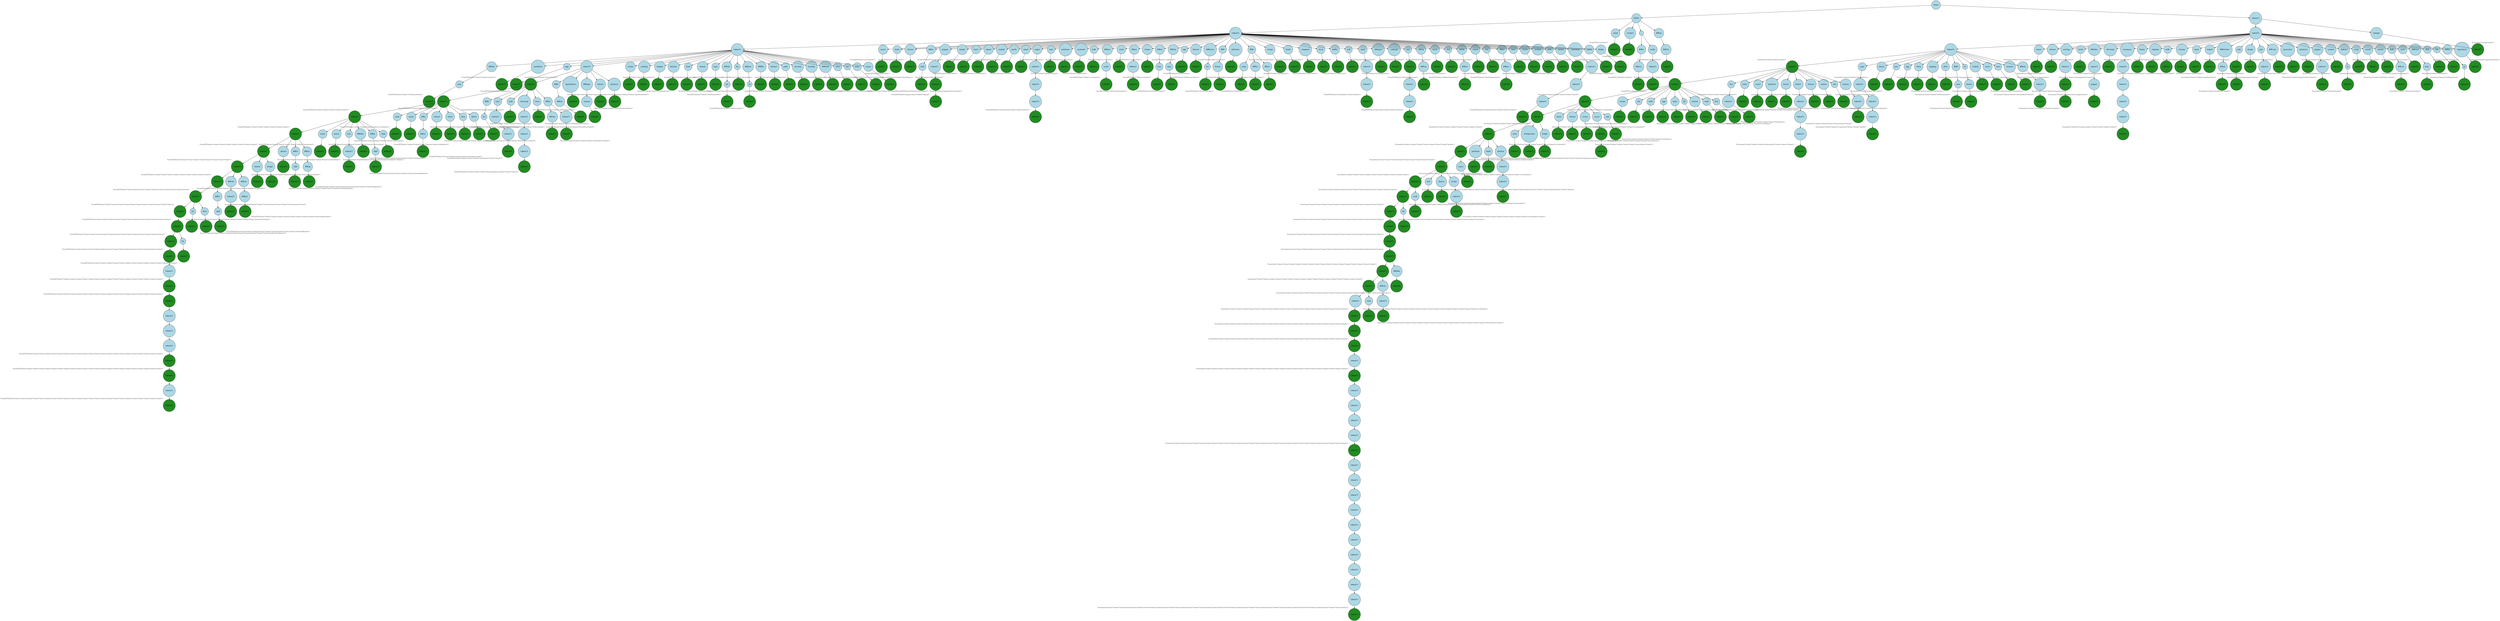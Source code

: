 digraph {
graph [
  nodesep=0.25,
  ranksep=0.3,
  splines=line
];
node [
  style=filled,
  fillcolor=lightblue,
  shape=circle
];
edge [
  arrowsize=0.8,
  color=black
];

140331951719360 [
  label="None"
];
140330620808752 [
  label="[SEP]"
];
140330620797936 [
  label="token(*)"
];
140331953721216 [
  label="token(*)"
];
140331953723776 [
  label="##eki"
];
140331953723376 [
  label="ram"
];
140320522258064 [
  label="token(*)"
  xlabel=<<FONT COLOR="grey25" POINT-SIZE="12">None[SEP]token(*)token(*)##ekiramtoken(*)</FONT>>
  fillcolor="forestgreen"
  color="black"
];
140331953719376 [
  label="sandwich"
];
140320522257488 [
  label="token(*)"
  xlabel=<<FONT COLOR="grey25" POINT-SIZE="12">None[SEP]token(*)token(*)sandwichtoken(*)</FONT>>
  fillcolor="forestgreen"
  color="black"
];
140331953732576 [
  label="egg"
];
140331953722576 [
  label="token(*)"
  xlabel=<<FONT COLOR="grey25" POINT-SIZE="12">None[SEP]token(*)token(*)eggtoken(*)</FONT>>
  fillcolor="forestgreen"
  color="black"
];
140331953723056 [
  label="token(*)"
];
140320522262192 [
  label="token(*)"
  xlabel=<<FONT COLOR="grey25" POINT-SIZE="12">None[SEP]token(*)token(*)token(*)token(*)</FONT>>
  fillcolor="forestgreen"
  color="black"
];
140320522261904 [
  label="token(*)"
  xlabel=<<FONT COLOR="grey25" POINT-SIZE="12">None[SEP]token(*)token(*)token(*)token(*)token(*)</FONT>>
  fillcolor="forestgreen"
  color="black"
];
140320523746560 [
  label="token(*)"
  xlabel=<<FONT COLOR="grey25" POINT-SIZE="12">None[SEP]token(*)token(*)token(*)token(*)token(*)token(*)</FONT>>
  fillcolor="forestgreen"
  color="black"
];
140320523746448 [
  label="token(*)"
  xlabel=<<FONT COLOR="grey25" POINT-SIZE="12">None[SEP]token(*)token(*)token(*)token(*)token(*)token(*)token(*)</FONT>>
  fillcolor="forestgreen"
  color="black"
];
140320521404464 [
  label="token(*)"
  xlabel=<<FONT COLOR="grey25" POINT-SIZE="12">None[SEP]token(*)token(*)token(*)token(*)token(*)token(*)token(*)token(*)</FONT>>
  fillcolor="forestgreen"
  color="black"
];
140320521416880 [
  label="token(*)"
  xlabel=<<FONT COLOR="grey25" POINT-SIZE="12">None[SEP]token(*)token(*)token(*)token(*)token(*)token(*)token(*)token(*)token(*)</FONT>>
  fillcolor="forestgreen"
  color="black"
];
140320522352896 [
  label="token(*)"
  xlabel=<<FONT COLOR="grey25" POINT-SIZE="12">None[SEP]token(*)token(*)token(*)token(*)token(*)token(*)token(*)token(*)token(*)token(*)</FONT>>
  fillcolor="forestgreen"
  color="black"
];
140320522352752 [
  label="token(*)"
  xlabel=<<FONT COLOR="grey25" POINT-SIZE="12">None[SEP]token(*)token(*)token(*)token(*)token(*)token(*)token(*)token(*)token(*)token(*)token(*)</FONT>>
  fillcolor="forestgreen"
  color="black"
];
140320523623024 [
  label="token(*)"
  xlabel=<<FONT COLOR="grey25" POINT-SIZE="12">None[SEP]token(*)token(*)token(*)token(*)token(*)token(*)token(*)token(*)token(*)token(*)token(*)token(*)</FONT>>
  fillcolor="forestgreen"
  color="black"
];
140320523629904 [
  label="token(*)"
  xlabel=<<FONT COLOR="grey25" POINT-SIZE="12">None[SEP]token(*)token(*)token(*)token(*)token(*)token(*)token(*)token(*)token(*)token(*)token(*)token(*)token(*)</FONT>>
  fillcolor="forestgreen"
  color="black"
];
140336313115280 [
  label="token(*)"
  xlabel=<<FONT COLOR="grey25" POINT-SIZE="12">None[SEP]token(*)token(*)token(*)token(*)token(*)token(*)token(*)token(*)token(*)token(*)token(*)token(*)token(*)token(*)</FONT>>
  fillcolor="forestgreen"
  color="black"
];
140336313107360 [
  label="token(*)"
  xlabel=<<FONT COLOR="grey25" POINT-SIZE="12">None[SEP]token(*)token(*)token(*)token(*)token(*)token(*)token(*)token(*)token(*)token(*)token(*)token(*)token(*)token(*)token(*)</FONT>>
  fillcolor="forestgreen"
  color="black"
];
140336317808048 [
  label="token(*)"
];
140336317803440 [
  label="token(*)"
  xlabel=<<FONT COLOR="grey25" POINT-SIZE="12">None[SEP]token(*)token(*)token(*)token(*)token(*)token(*)token(*)token(*)token(*)token(*)token(*)token(*)token(*)token(*)token(*)token(*)token(*)</FONT>>
  fillcolor="forestgreen"
  color="black"
];
140320522708368 [
  label="token(*)"
  xlabel=<<FONT COLOR="grey25" POINT-SIZE="12">None[SEP]token(*)token(*)token(*)token(*)token(*)token(*)token(*)token(*)token(*)token(*)token(*)token(*)token(*)token(*)token(*)token(*)token(*)token(*)</FONT>>
  fillcolor="forestgreen"
  color="black"
];
140320522707744 [
  label="token(*)"
];
140336182823376 [
  label="token(*)"
];
140336182821136 [
  label="token(*)"
];
140320535700432 [
  label="token(*)"
  xlabel=<<FONT COLOR="grey25" POINT-SIZE="12">None[SEP]token(*)token(*)token(*)token(*)token(*)token(*)token(*)token(*)token(*)token(*)token(*)token(*)token(*)token(*)token(*)token(*)token(*)token(*)token(*)token(*)token(*)token(*)</FONT>>
  fillcolor="forestgreen"
  color="black"
];
140320535699472 [
  label="token(*)"
  xlabel=<<FONT COLOR="grey25" POINT-SIZE="12">None[SEP]token(*)token(*)token(*)token(*)token(*)token(*)token(*)token(*)token(*)token(*)token(*)token(*)token(*)token(*)token(*)token(*)token(*)token(*)token(*)token(*)token(*)token(*)token(*)</FONT>>
  fillcolor="forestgreen"
  color="black"
];
140336318425392 [
  label="token(*)"
];
140336318418480 [
  label="token(*)"
  xlabel=<<FONT COLOR="grey25" POINT-SIZE="12">None[SEP]token(*)token(*)token(*)token(*)token(*)token(*)token(*)token(*)token(*)token(*)token(*)token(*)token(*)token(*)token(*)token(*)token(*)token(*)token(*)token(*)token(*)token(*)token(*)token(*)token(*)</FONT>>
  fillcolor="forestgreen"
  color="black"
];
140320523617104 [
  label="fry"
];
140336313107536 [
  label="token(*)"
  xlabel=<<FONT COLOR="grey25" POINT-SIZE="12">None[SEP]token(*)token(*)token(*)token(*)token(*)token(*)token(*)token(*)token(*)token(*)token(*)token(*)token(*)frytoken(*)</FONT>>
  fillcolor="forestgreen"
  color="black"
];
140320522352320 [
  label="fry"
];
140320523627344 [
  label="token(*)"
  xlabel=<<FONT COLOR="grey25" POINT-SIZE="12">None[SEP]token(*)token(*)token(*)token(*)token(*)token(*)token(*)token(*)token(*)token(*)token(*)frytoken(*)</FONT>>
  fillcolor="forestgreen"
  color="black"
];
140320522352608 [
  label="food"
];
140320523625744 [
  label="token(*)"
  xlabel=<<FONT COLOR="grey25" POINT-SIZE="12">None[SEP]token(*)token(*)token(*)token(*)token(*)token(*)token(*)token(*)token(*)token(*)token(*)foodtoken(*)</FONT>>
  fillcolor="forestgreen"
  color="black"
];
140320522352176 [
  label="##et"
];
140320522352032 [
  label="skill"
];
140320523616304 [
  label="token(*)"
  xlabel=<<FONT COLOR="grey25" POINT-SIZE="12">None[SEP]token(*)token(*)token(*)token(*)token(*)token(*)token(*)token(*)token(*)token(*)##etskilltoken(*)</FONT>>
  fillcolor="forestgreen"
  color="black"
];
140320521419568 [
  label="##chy"
];
140320522351888 [
  label="token(*)"
];
140320522351744 [
  label="token(*)"
  xlabel=<<FONT COLOR="grey25" POINT-SIZE="12">None[SEP]token(*)token(*)token(*)token(*)token(*)token(*)token(*)token(*)token(*)##chytoken(*)token(*)</FONT>>
  fillcolor="forestgreen"
  color="black"
];
140320521417392 [
  label="##ate"
];
140320522351600 [
  label="##ger"
];
140320522351456 [
  label="token(*)"
  xlabel=<<FONT COLOR="grey25" POINT-SIZE="12">None[SEP]token(*)token(*)token(*)token(*)token(*)token(*)token(*)token(*)token(*)##ate##gertoken(*)</FONT>>
  fillcolor="forestgreen"
  color="black"
];
140320521412656 [
  label="cheese"
];
140320521420336 [
  label="token(*)"
  xlabel=<<FONT COLOR="grey25" POINT-SIZE="12">None[SEP]token(*)token(*)token(*)token(*)token(*)token(*)token(*)token(*)cheesetoken(*)</FONT>>
  fillcolor="forestgreen"
  color="black"
];
140320521420592 [
  label="dough"
];
140320521418800 [
  label="token(*)"
  xlabel=<<FONT COLOR="grey25" POINT-SIZE="12">None[SEP]token(*)token(*)token(*)token(*)token(*)token(*)token(*)token(*)doughtoken(*)</FONT>>
  fillcolor="forestgreen"
  color="black"
];
140320523746336 [
  label="cheese"
];
140320521405360 [
  label="token(*)"
  xlabel=<<FONT COLOR="grey25" POINT-SIZE="12">None[SEP]token(*)token(*)token(*)token(*)token(*)token(*)token(*)cheesetoken(*)</FONT>>
  fillcolor="forestgreen"
  color="black"
];
140320523746224 [
  label="##et"
];
140320521407664 [
  label="skill"
];
140320521409840 [
  label="token(*)"
  xlabel=<<FONT COLOR="grey25" POINT-SIZE="12">None[SEP]token(*)token(*)token(*)token(*)token(*)token(*)token(*)##etskilltoken(*)</FONT>>
  fillcolor="forestgreen"
  color="black"
];
140320523746112 [
  label="##na"
];
140320522892080 [
  label="##ag"
];
140320522890160 [
  label="token(*)"
  xlabel=<<FONT COLOR="grey25" POINT-SIZE="12">None[SEP]token(*)token(*)token(*)token(*)token(*)token(*)token(*)##na##agtoken(*)</FONT>>
  fillcolor="forestgreen"
  color="black"
];
140320523746000 [
  label="meat"
];
140320523745888 [
  label="token(*)"
  xlabel=<<FONT COLOR="grey25" POINT-SIZE="12">None[SEP]token(*)token(*)token(*)token(*)token(*)token(*)meattoken(*)</FONT>>
  fillcolor="forestgreen"
  color="black"
];
140320523745776 [
  label="sauce"
];
140320523745664 [
  label="token(*)"
  xlabel=<<FONT COLOR="grey25" POINT-SIZE="12">None[SEP]token(*)token(*)token(*)token(*)token(*)token(*)saucetoken(*)</FONT>>
  fillcolor="forestgreen"
  color="black"
];
140320523745440 [
  label="min"
];
140320523745328 [
  label="token(*)"
];
140334231868208 [
  label="token(*)"
  xlabel=<<FONT COLOR="grey25" POINT-SIZE="12">None[SEP]token(*)token(*)token(*)token(*)token(*)token(*)mintoken(*)token(*)</FONT>>
  fillcolor="forestgreen"
  color="black"
];
140320523745552 [
  label="##dda"
];
140320523744768 [
  label="token(*)"
  xlabel=<<FONT COLOR="grey25" POINT-SIZE="12">None[SEP]token(*)token(*)token(*)token(*)token(*)token(*)##ddatoken(*)</FONT>>
  fillcolor="forestgreen"
  color="black"
];
140320523744656 [
  label="##et"
];
140320523744096 [
  label="skill"
];
140334231870384 [
  label="token(*)"
  xlabel=<<FONT COLOR="grey25" POINT-SIZE="12">None[SEP]token(*)token(*)token(*)token(*)token(*)token(*)##etskilltoken(*)</FONT>>
  fillcolor="forestgreen"
  color="black"
];
140320523744544 [
  label="milk"
];
140320523744432 [
  label="token(*)"
  xlabel=<<FONT COLOR="grey25" POINT-SIZE="12">None[SEP]token(*)token(*)token(*)token(*)token(*)token(*)milktoken(*)</FONT>>
  fillcolor="forestgreen"
  color="black"
];
140320522259504 [
  label="cook"
];
140320523744208 [
  label="token(*)"
  xlabel=<<FONT COLOR="grey25" POINT-SIZE="12">None[SEP]token(*)token(*)token(*)token(*)token(*)cooktoken(*)</FONT>>
  fillcolor="forestgreen"
  color="black"
];
140320524106992 [
  label="sauce"
];
140320523744320 [
  label="token(*)"
  xlabel=<<FONT COLOR="grey25" POINT-SIZE="12">None[SEP]token(*)token(*)token(*)token(*)token(*)saucetoken(*)</FONT>>
  fillcolor="forestgreen"
  color="black"
];
140320524106896 [
  label="##y"
];
140320523742080 [
  label="##av"
];
140320523742192 [
  label="token(*)"
  xlabel=<<FONT COLOR="grey25" POINT-SIZE="12">None[SEP]token(*)token(*)token(*)token(*)token(*)##y##avtoken(*)</FONT>>
  fillcolor="forestgreen"
  color="black"
];
140320524106800 [
  label="cheese"
];
140320523742304 [
  label="token(*)"
  xlabel=<<FONT COLOR="grey25" POINT-SIZE="12">None[SEP]token(*)token(*)token(*)token(*)token(*)cheesetoken(*)</FONT>>
  fillcolor="forestgreen"
  color="black"
];
140320524106704 [
  label="onion"
];
140320523742416 [
  label="token(*)"
  xlabel=<<FONT COLOR="grey25" POINT-SIZE="12">None[SEP]token(*)token(*)token(*)token(*)token(*)oniontoken(*)</FONT>>
  fillcolor="forestgreen"
  color="black"
];
140320524103824 [
  label="dish"
];
140320523742528 [
  label="token(*)"
  xlabel=<<FONT COLOR="grey25" POINT-SIZE="12">None[SEP]token(*)token(*)token(*)token(*)token(*)dishtoken(*)</FONT>>
  fillcolor="forestgreen"
  color="black"
];
140320524106608 [
  label="flavor"
];
140320523742640 [
  label="token(*)"
  xlabel=<<FONT COLOR="grey25" POINT-SIZE="12">None[SEP]token(*)token(*)token(*)token(*)token(*)flavortoken(*)</FONT>>
  fillcolor="forestgreen"
  color="black"
];
140320524102960 [
  label="##k"
];
140320524104688 [
  label="wo"
];
140320524106416 [
  label="token(*)"
  xlabel=<<FONT COLOR="grey25" POINT-SIZE="12">None[SEP]token(*)token(*)token(*)token(*)##kwotoken(*)</FONT>>
  fillcolor="forestgreen"
  color="black"
];
140320524104784 [
  label="nuts"
];
140320524091824 [
  label="token(*)"
];
140320523742752 [
  label="token(*)"
];
140320523742976 [
  label="token(*)"
  xlabel=<<FONT COLOR="grey25" POINT-SIZE="12">None[SEP]token(*)token(*)token(*)token(*)nutstoken(*)token(*)token(*)</FONT>>
  fillcolor="forestgreen"
  color="black"
];
140320524092016 [
  label="milk"
];
140320524103632 [
  label="token(*)"
  xlabel=<<FONT COLOR="grey25" POINT-SIZE="12">None[SEP]token(*)token(*)token(*)token(*)milktoken(*)</FONT>>
  fillcolor="forestgreen"
  color="black"
];
140320524104880 [
  label="dressing"
];
140320523743088 [
  label="token(*)"
];
140320523742864 [
  label="token(*)"
];
140336182762032 [
  label="token(*)"
];
140336182756912 [
  label="token(*)"
  xlabel=<<FONT COLOR="grey25" POINT-SIZE="12">None[SEP]token(*)token(*)token(*)token(*)dressingtoken(*)token(*)token(*)token(*)</FONT>>
  fillcolor="forestgreen"
  color="black"
];
140320524102480 [
  label="oven"
];
140320524105744 [
  label="token(*)"
  xlabel=<<FONT COLOR="grey25" POINT-SIZE="12">None[SEP]token(*)token(*)token(*)token(*)oventoken(*)</FONT>>
  fillcolor="forestgreen"
  color="black"
];
140320524106128 [
  label="##ni"
];
140320524106032 [
  label="##aro"
];
140320523743984 [
  label="token(*)"
  xlabel=<<FONT COLOR="grey25" POINT-SIZE="12">None[SEP]token(*)token(*)token(*)token(*)##ni##arotoken(*)</FONT>>
  fillcolor="forestgreen"
  color="black"
];
140320524105456 [
  label="token(*)"
];
140320523743872 [
  label="token(*)"
  xlabel=<<FONT COLOR="grey25" POINT-SIZE="12">None[SEP]token(*)token(*)token(*)token(*)##nitoken(*)token(*)</FONT>>
  fillcolor="forestgreen"
  color="black"
];
140331953729216 [
  label="##k"
];
140320524103344 [
  label="##his"
];
140320524106512 [
  label="token(*)"
  xlabel=<<FONT COLOR="grey25" POINT-SIZE="12">None[SEP]token(*)token(*)token(*)##k##histoken(*)</FONT>>
  fillcolor="forestgreen"
  color="black"
];
140320524104976 [
  label="ingredients"
];
140320524104208 [
  label="token(*)"
  xlabel=<<FONT COLOR="grey25" POINT-SIZE="12">None[SEP]token(*)token(*)token(*)ingredientstoken(*)</FONT>>
  fillcolor="forestgreen"
  color="black"
];
140331953718176 [
  label="##ings"
];
140320524104592 [
  label="season"
];
140320524104400 [
  label="token(*)"
  xlabel=<<FONT COLOR="grey25" POINT-SIZE="12">None[SEP]token(*)token(*)token(*)##ingsseasontoken(*)</FONT>>
  fillcolor="forestgreen"
  color="black"
];
140331953717856 [
  label="cheese"
];
140320524102864 [
  label="token(*)"
  xlabel=<<FONT COLOR="grey25" POINT-SIZE="12">None[SEP]token(*)token(*)token(*)cheesetoken(*)</FONT>>
  fillcolor="forestgreen"
  color="black"
];
140320524102768 [
  label="potatoes"
];
140320524105840 [
  label="token(*)"
  xlabel=<<FONT COLOR="grey25" POINT-SIZE="12">None[SEP]token(*)token(*)token(*)potatoestoken(*)</FONT>>
  fillcolor="forestgreen"
  color="black"
];
140331953724656 [
  label="cream"
];
140331953726896 [
  label="token(*)"
  xlabel=<<FONT COLOR="grey25" POINT-SIZE="12">None[SEP]token(*)token(*)creamtoken(*)</FONT>>
  fillcolor="forestgreen"
  color="black"
];
140331953733216 [
  label="cooking"
];
140320524106224 [
  label="token(*)"
  xlabel=<<FONT COLOR="grey25" POINT-SIZE="12">None[SEP]token(*)token(*)cookingtoken(*)</FONT>>
  fillcolor="forestgreen"
  color="black"
];
140331953729056 [
  label="baking"
];
140331953724256 [
  label="token(*)"
  xlabel=<<FONT COLOR="grey25" POINT-SIZE="12">None[SEP]token(*)token(*)bakingtoken(*)</FONT>>
  fillcolor="forestgreen"
  color="black"
];
140331953732976 [
  label="kitchen"
];
140320524107664 [
  label="token(*)"
  xlabel=<<FONT COLOR="grey25" POINT-SIZE="12">None[SEP]token(*)token(*)kitchentoken(*)</FONT>>
  fillcolor="forestgreen"
  color="black"
];
140331953728096 [
  label="food"
];
140331953724336 [
  label="token(*)"
  xlabel=<<FONT COLOR="grey25" POINT-SIZE="12">None[SEP]token(*)token(*)foodtoken(*)</FONT>>
  fillcolor="forestgreen"
  color="black"
];
140331953726736 [
  label="cheese"
];
140331953732736 [
  label="token(*)"
  xlabel=<<FONT COLOR="grey25" POINT-SIZE="12">None[SEP]token(*)token(*)cheesetoken(*)</FONT>>
  fillcolor="forestgreen"
  color="black"
];
140331953729696 [
  label="ham"
];
140331953718256 [
  label="token(*)"
  xlabel=<<FONT COLOR="grey25" POINT-SIZE="12">None[SEP]token(*)token(*)hamtoken(*)</FONT>>
  fillcolor="forestgreen"
  color="black"
];
140331953729136 [
  label="##ele"
];
140331953725056 [
  label="om"
];
140320524107568 [
  label="token(*)"
  xlabel=<<FONT COLOR="grey25" POINT-SIZE="12">None[SEP]token(*)token(*)##eleomtoken(*)</FONT>>
  fillcolor="forestgreen"
  color="black"
];
140331953727776 [
  label="fry"
];
140331953730096 [
  label="token(*)"
  xlabel=<<FONT COLOR="grey25" POINT-SIZE="12">None[SEP]token(*)token(*)frytoken(*)</FONT>>
  fillcolor="forestgreen"
  color="black"
];
140331953727856 [
  label="##yen"
];
140331953717296 [
  label="ca"
];
140320524107472 [
  label="token(*)"
  xlabel=<<FONT COLOR="grey25" POINT-SIZE="12">None[SEP]token(*)token(*)##yencatoken(*)</FONT>>
  fillcolor="forestgreen"
  color="black"
];
140331953722256 [
  label="##ffin"
];
140331953732256 [
  label="token(*)"
  xlabel=<<FONT COLOR="grey25" POINT-SIZE="12">None[SEP]token(*)token(*)##ffintoken(*)</FONT>>
  fillcolor="forestgreen"
  color="black"
];
140331953725296 [
  label="flavour"
];
140320524107376 [
  label="token(*)"
  xlabel=<<FONT COLOR="grey25" POINT-SIZE="12">None[SEP]token(*)token(*)flavourtoken(*)</FONT>>
  fillcolor="forestgreen"
  color="black"
];
140331953731376 [
  label="patti"
];
140331953718736 [
  label="token(*)"
  xlabel=<<FONT COLOR="grey25" POINT-SIZE="12">None[SEP]token(*)token(*)pattitoken(*)</FONT>>
  fillcolor="forestgreen"
  color="black"
];
140331953733296 [
  label="serving"
];
140320524107280 [
  label="token(*)"
  xlabel=<<FONT COLOR="grey25" POINT-SIZE="12">None[SEP]token(*)token(*)servingtoken(*)</FONT>>
  fillcolor="forestgreen"
  color="black"
];
140331953732176 [
  label="healthy"
];
140320524107184 [
  label="token(*)"
  xlabel=<<FONT COLOR="grey25" POINT-SIZE="12">None[SEP]token(*)token(*)healthytoken(*)</FONT>>
  fillcolor="forestgreen"
  color="black"
];
140331953727936 [
  label="##umb"
];
140331953722496 [
  label="token(*)"
  xlabel=<<FONT COLOR="grey25" POINT-SIZE="12">None[SEP]token(*)token(*)##umbtoken(*)</FONT>>
  fillcolor="forestgreen"
  color="black"
];
140331953720416 [
  label="olive"
];
140331953717376 [
  label="token(*)"
  xlabel=<<FONT COLOR="grey25" POINT-SIZE="12">None[SEP]token(*)token(*)olivetoken(*)</FONT>>
  fillcolor="forestgreen"
  color="black"
];
140331953718896 [
  label="par"
];
140331953728496 [
  label="token(*)"
  xlabel=<<FONT COLOR="grey25" POINT-SIZE="12">None[SEP]token(*)token(*)partoken(*)</FONT>>
  fillcolor="forestgreen"
  color="black"
];
140331953721296 [
  label="bowl"
];
140331953723296 [
  label="token(*)"
  xlabel=<<FONT COLOR="grey25" POINT-SIZE="12">None[SEP]token(*)token(*)bowltoken(*)</FONT>>
  fillcolor="forestgreen"
  color="black"
];
140331953724096 [
  label="sauce"
];
140331953726336 [
  label="token(*)"
  xlabel=<<FONT COLOR="grey25" POINT-SIZE="12">None[SEP]token(*)token(*)saucetoken(*)</FONT>>
  fillcolor="forestgreen"
  color="black"
];
140331950639024 [
  label="sauce"
];
140331953730336 [
  label="token(*)"
  xlabel=<<FONT COLOR="grey25" POINT-SIZE="12">None[SEP]token(*)saucetoken(*)</FONT>>
  fillcolor="forestgreen"
  color="black"
];
140331950641712 [
  label="bowl"
];
140331953725856 [
  label="token(*)"
  xlabel=<<FONT COLOR="grey25" POINT-SIZE="12">None[SEP]token(*)bowltoken(*)</FONT>>
  fillcolor="forestgreen"
  color="black"
];
140331950652336 [
  label="cheese"
];
140331953721456 [
  label="token(*)"
  xlabel=<<FONT COLOR="grey25" POINT-SIZE="12">None[SEP]token(*)cheesetoken(*)</FONT>>
  fillcolor="forestgreen"
  color="black"
];
140331950646448 [
  label="##et"
];
140331953722096 [
  label="skill"
];
140331953730656 [
  label="token(*)"
  xlabel=<<FONT COLOR="grey25" POINT-SIZE="12">None[SEP]token(*)##etskilltoken(*)</FONT>>
  fillcolor="forestgreen"
  color="black"
];
140331950653296 [
  label="pepper"
];
140331953724016 [
  label="token(*)"
];
140331953729776 [
  label="token(*)"
  xlabel=<<FONT COLOR="grey25" POINT-SIZE="12">None[SEP]token(*)peppertoken(*)token(*)</FONT>>
  fillcolor="forestgreen"
  color="black"
];
140320524107088 [
  label="token(*)"
  xlabel=<<FONT COLOR="grey25" POINT-SIZE="12">None[SEP]token(*)peppertoken(*)token(*)token(*)</FONT>>
  fillcolor="forestgreen"
  color="black"
];
140331950647216 [
  label="dough"
];
140331953720016 [
  label="token(*)"
  xlabel=<<FONT COLOR="grey25" POINT-SIZE="12">None[SEP]token(*)doughtoken(*)</FONT>>
  fillcolor="forestgreen"
  color="black"
];
140331950641584 [
  label="taste"
];
140331953723216 [
  label="token(*)"
  xlabel=<<FONT COLOR="grey25" POINT-SIZE="12">None[SEP]token(*)tastetoken(*)</FONT>>
  fillcolor="forestgreen"
  color="black"
];
140331950651056 [
  label="spoon"
];
140331953725696 [
  label="token(*)"
  xlabel=<<FONT COLOR="grey25" POINT-SIZE="12">None[SEP]token(*)spoontoken(*)</FONT>>
  fillcolor="forestgreen"
  color="black"
];
140331950645808 [
  label="cooked"
];
140331953724816 [
  label="token(*)"
  xlabel=<<FONT COLOR="grey25" POINT-SIZE="12">None[SEP]token(*)cookedtoken(*)</FONT>>
  fillcolor="forestgreen"
  color="black"
];
140331950646512 [
  label="garlic"
];
140331953730496 [
  label="token(*)"
  xlabel=<<FONT COLOR="grey25" POINT-SIZE="12">None[SEP]token(*)garlictoken(*)</FONT>>
  fillcolor="forestgreen"
  color="black"
];
140331950646896 [
  label="salad"
];
140331953726656 [
  label="token(*)"
  xlabel=<<FONT COLOR="grey25" POINT-SIZE="12">None[SEP]token(*)saladtoken(*)</FONT>>
  fillcolor="forestgreen"
  color="black"
];
140331951571504 [
  label="sugar"
];
140331953720816 [
  label="token(*)"
];
140331953718336 [
  label="token(*)"
];
140320524105264 [
  label="token(*)"
];
140320524105936 [
  label="token(*)"
  xlabel=<<FONT COLOR="grey25" POINT-SIZE="12">None[SEP]token(*)sugartoken(*)token(*)token(*)token(*)</FONT>>
  fillcolor="forestgreen"
  color="black"
];
140331951579312 [
  label="ham"
];
140331953720576 [
  label="token(*)"
  xlabel=<<FONT COLOR="grey25" POINT-SIZE="12">None[SEP]token(*)hamtoken(*)</FONT>>
  fillcolor="forestgreen"
  color="black"
];
140331953719296 [
  label="potatoes"
];
140331953721856 [
  label="token(*)"
  xlabel=<<FONT COLOR="grey25" POINT-SIZE="12">None[SEP]token(*)potatoestoken(*)</FONT>>
  fillcolor="forestgreen"
  color="black"
];
140331953727376 [
  label="mustard"
];
140331953723856 [
  label="token(*)"
  xlabel=<<FONT COLOR="grey25" POINT-SIZE="12">None[SEP]token(*)mustardtoken(*)</FONT>>
  fillcolor="forestgreen"
  color="black"
];
140331951577008 [
  label="milk"
];
140331953729296 [
  label="token(*)"
  xlabel=<<FONT COLOR="grey25" POINT-SIZE="12">None[SEP]token(*)milktoken(*)</FONT>>
  fillcolor="forestgreen"
  color="black"
];
140331951580016 [
  label="##ers"
];
140331953725536 [
  label="crack"
];
140331953728336 [
  label="token(*)"
  xlabel=<<FONT COLOR="grey25" POINT-SIZE="12">None[SEP]token(*)##erscracktoken(*)</FONT>>
  fillcolor="forestgreen"
  color="black"
];
140331951586096 [
  label="crust"
];
140331953728576 [
  label="token(*)"
  xlabel=<<FONT COLOR="grey25" POINT-SIZE="12">None[SEP]token(*)crusttoken(*)</FONT>>
  fillcolor="forestgreen"
  color="black"
];
140331951576368 [
  label="##an"
];
140331953724176 [
  label="##mes"
];
140331953729456 [
  label="token(*)"
  xlabel=<<FONT COLOR="grey25" POINT-SIZE="12">None[SEP]token(*)##an##mestoken(*)</FONT>>
  fillcolor="forestgreen"
  color="black"
];
140331951585968 [
  label="cream"
];
140331953725936 [
  label="token(*)"
  xlabel=<<FONT COLOR="grey25" POINT-SIZE="12">None[SEP]token(*)creamtoken(*)</FONT>>
  fillcolor="forestgreen"
  color="black"
];
140331951580464 [
  label="##en"
];
140331953722976 [
  label="ram"
];
140331953719136 [
  label="token(*)"
  xlabel=<<FONT COLOR="grey25" POINT-SIZE="12">None[SEP]token(*)##enramtoken(*)</FONT>>
  fillcolor="forestgreen"
  color="black"
];
140331951582128 [
  label="##ula"
];
140331953721776 [
  label="spat"
];
140331953718816 [
  label="token(*)"
  xlabel=<<FONT COLOR="grey25" POINT-SIZE="12">None[SEP]token(*)##ulaspattoken(*)</FONT>>
  fillcolor="forestgreen"
  color="black"
];
140331951573360 [
  label="egg"
];
140331953730256 [
  label="token(*)"
  xlabel=<<FONT COLOR="grey25" POINT-SIZE="12">None[SEP]token(*)eggtoken(*)</FONT>>
  fillcolor="forestgreen"
  color="black"
];
140331953720656 [
  label="flavour"
];
140331953721136 [
  label="token(*)"
  xlabel=<<FONT COLOR="grey25" POINT-SIZE="12">None[SEP]token(*)flavourtoken(*)</FONT>>
  fillcolor="forestgreen"
  color="black"
];
140331953726096 [
  label="##tness"
];
140331953722896 [
  label="tar"
];
140331953728736 [
  label="token(*)"
  xlabel=<<FONT COLOR="grey25" POINT-SIZE="12">None[SEP]token(*)##tnesstartoken(*)</FONT>>
  fillcolor="forestgreen"
  color="black"
];
140331951585200 [
  label="##r"
];
140331953721616 [
  label="freeze"
];
140331953731136 [
  label="token(*)"
  xlabel=<<FONT COLOR="grey25" POINT-SIZE="12">None[SEP]token(*)##rfreezetoken(*)</FONT>>
  fillcolor="forestgreen"
  color="black"
];
140331953725376 [
  label="delicious"
];
140331953726016 [
  label="token(*)"
  xlabel=<<FONT COLOR="grey25" POINT-SIZE="12">None[SEP]token(*)delicioustoken(*)</FONT>>
  fillcolor="forestgreen"
  color="black"
];
140331951576816 [
  label="##y"
];
140331953728656 [
  label="crisp"
];
140331953726496 [
  label="token(*)"
  xlabel=<<FONT COLOR="grey25" POINT-SIZE="12">None[SEP]token(*)##ycrisptoken(*)</FONT>>
  fillcolor="forestgreen"
  color="black"
];
140331953727136 [
  label="##ler"
];
140331953732656 [
  label="token(*)"
  xlabel=<<FONT COLOR="grey25" POINT-SIZE="12">None[SEP]token(*)##y##lertoken(*)</FONT>>
  fillcolor="forestgreen"
  color="black"
];
140331953721936 [
  label="##av"
];
140331953719776 [
  label="token(*)"
  xlabel=<<FONT COLOR="grey25" POINT-SIZE="12">None[SEP]token(*)##y##avtoken(*)</FONT>>
  fillcolor="forestgreen"
  color="black"
];
140331951572592 [
  label="recipe"
];
140331953721696 [
  label="token(*)"
  xlabel=<<FONT COLOR="grey25" POINT-SIZE="12">None[SEP]token(*)recipetoken(*)</FONT>>
  fillcolor="forestgreen"
  color="black"
];
140331951574256 [
  label="foods"
];
140331953728256 [
  label="token(*)"
  xlabel=<<FONT COLOR="grey25" POINT-SIZE="12">None[SEP]token(*)foodstoken(*)</FONT>>
  fillcolor="forestgreen"
  color="black"
];
140331953726576 [
  label="chopped"
];
140331953723456 [
  label="token(*)"
  xlabel=<<FONT COLOR="grey25" POINT-SIZE="12">None[SEP]token(*)choppedtoken(*)</FONT>>
  fillcolor="forestgreen"
  color="black"
];
140331951578416 [
  label="meal"
];
140331953731856 [
  label="token(*)"
  xlabel=<<FONT COLOR="grey25" POINT-SIZE="12">None[SEP]token(*)mealtoken(*)</FONT>>
  fillcolor="forestgreen"
  color="black"
];
140331951585392 [
  label="##ke"
];
140331953733376 [
  label="token(*)"
  xlabel=<<FONT COLOR="grey25" POINT-SIZE="12">None[SEP]token(*)##ketoken(*)</FONT>>
  fillcolor="forestgreen"
  color="black"
];
140331951573424 [
  label="salt"
];
140331953733536 [
  label="token(*)"
  xlabel=<<FONT COLOR="grey25" POINT-SIZE="12">None[SEP]token(*)salttoken(*)</FONT>>
  fillcolor="forestgreen"
  color="black"
];
140331951572784 [
  label="lamb"
];
140331953723136 [
  label="token(*)"
];
140331953724496 [
  label="token(*)"
];
140320524106320 [
  label="token(*)"
  xlabel=<<FONT COLOR="grey25" POINT-SIZE="12">None[SEP]token(*)lambtoken(*)token(*)token(*)</FONT>>
  fillcolor="forestgreen"
  color="black"
];
140331951581232 [
  label="##agne"
];
140331953718016 [
  label="token(*)"
  xlabel=<<FONT COLOR="grey25" POINT-SIZE="12">None[SEP]token(*)##agnetoken(*)</FONT>>
  fillcolor="forestgreen"
  color="black"
];
140331953724416 [
  label="cabbage"
];
140331953731056 [
  label="token(*)"
  xlabel=<<FONT COLOR="grey25" POINT-SIZE="12">None[SEP]token(*)cabbagetoken(*)</FONT>>
  fillcolor="forestgreen"
  color="black"
];
140331951575792 [
  label="pan"
];
140331953731536 [
  label="token(*)"
  xlabel=<<FONT COLOR="grey25" POINT-SIZE="12">None[SEP]token(*)pantoken(*)</FONT>>
  fillcolor="forestgreen"
  color="black"
];
140331953731616 [
  label="token(*)"
];
140320524104496 [
  label="token(*)"
];
140320523955312 [
  label="token(*)"
  xlabel=<<FONT COLOR="grey25" POINT-SIZE="12">None[SEP]token(*)pantoken(*)token(*)token(*)token(*)</FONT>>
  fillcolor="forestgreen"
  color="black"
];
140331951578160 [
  label="##up"
];
140331953719536 [
  label="##tch"
];
140331953721376 [
  label="token(*)"
  xlabel=<<FONT COLOR="grey25" POINT-SIZE="12">None[SEP]token(*)##up##tchtoken(*)</FONT>>
  fillcolor="forestgreen"
  color="black"
];
140331950633520 [
  label="lunch"
];
140331953733456 [
  label="token(*)"
  xlabel=<<FONT COLOR="grey25" POINT-SIZE="12">None[SEP]token(*)lunchtoken(*)</FONT>>
  fillcolor="forestgreen"
  color="black"
];
140331950628656 [
  label="boil"
];
140331953723616 [
  label="token(*)"
  xlabel=<<FONT COLOR="grey25" POINT-SIZE="12">None[SEP]token(*)boiltoken(*)</FONT>>
  fillcolor="forestgreen"
  color="black"
];
140331950622512 [
  label="##ify"
];
140331953730896 [
  label="##uls"
];
140331953725456 [
  label="token(*)"
  xlabel=<<FONT COLOR="grey25" POINT-SIZE="12">None[SEP]token(*)##ify##ulstoken(*)</FONT>>
  fillcolor="forestgreen"
  color="black"
];
140331950622576 [
  label="snack"
];
140331953717696 [
  label="token(*)"
  xlabel=<<FONT COLOR="grey25" POINT-SIZE="12">None[SEP]token(*)snacktoken(*)</FONT>>
  fillcolor="forestgreen"
  color="black"
];
140331950626160 [
  label="fork"
];
140331953728816 [
  label="token(*)"
  xlabel=<<FONT COLOR="grey25" POINT-SIZE="12">None[SEP]token(*)forktoken(*)</FONT>>
  fillcolor="forestgreen"
  color="black"
];
140331950627760 [
  label="##at"
];
140331953727216 [
  label="##me"
];
140331953718976 [
  label="token(*)"
  xlabel=<<FONT COLOR="grey25" POINT-SIZE="12">None[SEP]token(*)##at##metoken(*)</FONT>>
  fillcolor="forestgreen"
  color="black"
];
140331950623792 [
  label="flour"
];
140331953728896 [
  label="token(*)"
  xlabel=<<FONT COLOR="grey25" POINT-SIZE="12">None[SEP]token(*)flourtoken(*)</FONT>>
  fillcolor="forestgreen"
  color="black"
];
140331950635312 [
  label="treats"
];
140331953726416 [
  label="token(*)"
  xlabel=<<FONT COLOR="grey25" POINT-SIZE="12">None[SEP]token(*)treatstoken(*)</FONT>>
  fillcolor="forestgreen"
  color="black"
];
140331953719056 [
  label="recipes"
];
140331953718096 [
  label="token(*)"
  xlabel=<<FONT COLOR="grey25" POINT-SIZE="12">None[SEP]token(*)recipestoken(*)</FONT>>
  fillcolor="forestgreen"
  color="black"
];
140331950625264 [
  label="dish"
];
140331953732416 [
  label="token(*)"
  xlabel=<<FONT COLOR="grey25" POINT-SIZE="12">None[SEP]token(*)dishtoken(*)</FONT>>
  fillcolor="forestgreen"
  color="black"
];
140331950629360 [
  label="onions"
];
140331953725776 [
  label="token(*)"
  xlabel=<<FONT COLOR="grey25" POINT-SIZE="12">None[SEP]token(*)onionstoken(*)</FONT>>
  fillcolor="forestgreen"
  color="black"
];
140331953724976 [
  label="cinnamon"
];
140331953729616 [
  label="token(*)"
];
140320523954352 [
  label="token(*)"
];
140320523955984 [
  label="token(*)"
];
140320523743760 [
  label="token(*)"
  xlabel=<<FONT COLOR="grey25" POINT-SIZE="12">None[SEP]token(*)cinnamontoken(*)token(*)token(*)token(*)</FONT>>
  fillcolor="forestgreen"
  color="black"
];
140331950622320 [
  label="onion"
];
140331953727456 [
  label="token(*)"
  xlabel=<<FONT COLOR="grey25" POINT-SIZE="12">None[SEP]token(*)oniontoken(*)</FONT>>
  fillcolor="forestgreen"
  color="black"
];
140331950631408 [
  label="fridge"
];
140331953726256 [
  label="token(*)"
  xlabel=<<FONT COLOR="grey25" POINT-SIZE="12">None[SEP]token(*)fridgetoken(*)</FONT>>
  fillcolor="forestgreen"
  color="black"
];
140331950631088 [
  label="salad"
];
140331950628912 [
  label="token(*)"
  xlabel=<<FONT COLOR="grey25" POINT-SIZE="12">None[SEP]saladtoken(*)</FONT>>
  fillcolor="forestgreen"
  color="black"
];
140331950622832 [
  label="recipes"
];
140331953731936 [
  label="token(*)"
  xlabel=<<FONT COLOR="grey25" POINT-SIZE="12">None[SEP]recipestoken(*)</FONT>>
  fillcolor="forestgreen"
  color="black"
];
140331950622192 [
  label="."
];
140331950622448 [
  label="##ni"
];
140331950621744 [
  label="##aro"
];
140331953731456 [
  label="token(*)"
  xlabel=<<FONT COLOR="grey25" POINT-SIZE="12">None[SEP].##ni##arotoken(*)</FONT>>
  fillcolor="forestgreen"
  color="black"
];
140331950631024 [
  label="make"
];
140331950635248 [
  label="token(*)"
];
140331953722176 [
  label="token(*)"
  xlabel=<<FONT COLOR="grey25" POINT-SIZE="12">None[SEP].maketoken(*)token(*)</FONT>>
  fillcolor="forestgreen"
  color="black"
];
140331950632304 [
  label="##up"
];
140331950628848 [
  label="##tch"
];
140331953725616 [
  label="token(*)"
  xlabel=<<FONT COLOR="grey25" POINT-SIZE="12">None[SEP]##up##tchtoken(*)</FONT>>
  fillcolor="forestgreen"
  color="black"
];
140331950623280 [
  label="token(*)"
];
140331950623344 [
  label="token(*)"
];
140331953730176 [
  label="token(*)"
];
140331953729536 [
  label="token(*)"
  xlabel=<<FONT COLOR="grey25" POINT-SIZE="12">Nonetoken(*)token(*)token(*)token(*)</FONT>>
  fillcolor="forestgreen"
  color="black"
];
140320523955216 [
  label="token(*)"
  xlabel=<<FONT COLOR="grey25" POINT-SIZE="12">Nonetoken(*)token(*)token(*)token(*)token(*)</FONT>>
  fillcolor="forestgreen"
  color="black"
];
140320523954928 [
  label="token(*)"
  xlabel=<<FONT COLOR="grey25" POINT-SIZE="12">Nonetoken(*)token(*)token(*)token(*)token(*)token(*)</FONT>>
  fillcolor="forestgreen"
  color="black"
];
140320523744992 [
  label="token(*)"
  xlabel=<<FONT COLOR="grey25" POINT-SIZE="12">Nonetoken(*)token(*)token(*)token(*)token(*)token(*)token(*)</FONT>>
  fillcolor="forestgreen"
  color="black"
];
140320523744880 [
  label="token(*)"
  xlabel=<<FONT COLOR="grey25" POINT-SIZE="12">Nonetoken(*)token(*)token(*)token(*)token(*)token(*)token(*)token(*)</FONT>>
  fillcolor="forestgreen"
  color="black"
];
140320522968496 [
  label="token(*)"
  xlabel=<<FONT COLOR="grey25" POINT-SIZE="12">Nonetoken(*)token(*)token(*)token(*)token(*)token(*)token(*)token(*)token(*)</FONT>>
  fillcolor="forestgreen"
  color="black"
];
140320522970416 [
  label="token(*)"
  xlabel=<<FONT COLOR="grey25" POINT-SIZE="12">Nonetoken(*)token(*)token(*)token(*)token(*)token(*)token(*)token(*)token(*)token(*)</FONT>>
  fillcolor="forestgreen"
  color="black"
];
140320522350304 [
  label="token(*)"
  xlabel=<<FONT COLOR="grey25" POINT-SIZE="12">Nonetoken(*)token(*)token(*)token(*)token(*)token(*)token(*)token(*)token(*)token(*)token(*)</FONT>>
  fillcolor="forestgreen"
  color="black"
];
140320522350448 [
  label="token(*)"
  xlabel=<<FONT COLOR="grey25" POINT-SIZE="12">Nonetoken(*)token(*)token(*)token(*)token(*)token(*)token(*)token(*)token(*)token(*)token(*)token(*)</FONT>>
  fillcolor="forestgreen"
  color="black"
];
140320523623344 [
  label="token(*)"
  xlabel=<<FONT COLOR="grey25" POINT-SIZE="12">Nonetoken(*)token(*)token(*)token(*)token(*)token(*)token(*)token(*)token(*)token(*)token(*)token(*)token(*)</FONT>>
  fillcolor="forestgreen"
  color="black"
];
140320523618064 [
  label="token(*)"
  xlabel=<<FONT COLOR="grey25" POINT-SIZE="12">Nonetoken(*)token(*)token(*)token(*)token(*)token(*)token(*)token(*)token(*)token(*)token(*)token(*)token(*)token(*)</FONT>>
  fillcolor="forestgreen"
  color="black"
];
140336313114928 [
  label="token(*)"
  xlabel=<<FONT COLOR="grey25" POINT-SIZE="12">Nonetoken(*)token(*)token(*)token(*)token(*)token(*)token(*)token(*)token(*)token(*)token(*)token(*)token(*)token(*)token(*)</FONT>>
  fillcolor="forestgreen"
  color="black"
];
140336313110176 [
  label="token(*)"
  xlabel=<<FONT COLOR="grey25" POINT-SIZE="12">Nonetoken(*)token(*)token(*)token(*)token(*)token(*)token(*)token(*)token(*)token(*)token(*)token(*)token(*)token(*)token(*)token(*)</FONT>>
  fillcolor="forestgreen"
  color="black"
];
140336317806128 [
  label="token(*)"
  xlabel=<<FONT COLOR="grey25" POINT-SIZE="12">Nonetoken(*)token(*)token(*)token(*)token(*)token(*)token(*)token(*)token(*)token(*)token(*)token(*)token(*)token(*)token(*)token(*)token(*)</FONT>>
  fillcolor="forestgreen"
  color="black"
];
140336317804400 [
  label="token(*)"
  xlabel=<<FONT COLOR="grey25" POINT-SIZE="12">Nonetoken(*)token(*)token(*)token(*)token(*)token(*)token(*)token(*)token(*)token(*)token(*)token(*)token(*)token(*)token(*)token(*)token(*)token(*)</FONT>>
  fillcolor="forestgreen"
  color="black"
];
140320522712528 [
  label="token(*)"
];
140320522704624 [
  label="token(*)"
  xlabel=<<FONT COLOR="grey25" POINT-SIZE="12">Nonetoken(*)token(*)token(*)token(*)token(*)token(*)token(*)token(*)token(*)token(*)token(*)token(*)token(*)token(*)token(*)token(*)token(*)token(*)token(*)token(*)</FONT>>
  fillcolor="forestgreen"
  color="black"
];
140336182821808 [
  label="token(*)"
  xlabel=<<FONT COLOR="grey25" POINT-SIZE="12">Nonetoken(*)token(*)token(*)token(*)token(*)token(*)token(*)token(*)token(*)token(*)token(*)token(*)token(*)token(*)token(*)token(*)token(*)token(*)token(*)token(*)token(*)</FONT>>
  fillcolor="forestgreen"
  color="black"
];
140333234030608 [
  label="token(*)"
  xlabel=<<FONT COLOR="grey25" POINT-SIZE="12">Nonetoken(*)token(*)token(*)token(*)token(*)token(*)token(*)token(*)token(*)token(*)token(*)token(*)token(*)token(*)token(*)token(*)token(*)token(*)token(*)token(*)token(*)token(*)</FONT>>
  fillcolor="forestgreen"
  color="black"
];
140320535692512 [
  label="token(*)"
];
140320535693952 [
  label="token(*)"
  xlabel=<<FONT COLOR="grey25" POINT-SIZE="12">Nonetoken(*)token(*)token(*)token(*)token(*)token(*)token(*)token(*)token(*)token(*)token(*)token(*)token(*)token(*)token(*)token(*)token(*)token(*)token(*)token(*)token(*)token(*)token(*)token(*)</FONT>>
  fillcolor="forestgreen"
  color="black"
];
140336318423856 [
  label="token(*)"
];
140336318430768 [
  label="token(*)"
];
140320524789632 [
  label="token(*)"
];
140320524785552 [
  label="token(*)"
];
140320528124208 [
  label="token(*)"
  xlabel=<<FONT COLOR="grey25" POINT-SIZE="12">Nonetoken(*)token(*)token(*)token(*)token(*)token(*)token(*)token(*)token(*)token(*)token(*)token(*)token(*)token(*)token(*)token(*)token(*)token(*)token(*)token(*)token(*)token(*)token(*)token(*)token(*)token(*)token(*)token(*)token(*)</FONT>>
  fillcolor="forestgreen"
  color="black"
];
140320528125072 [
  label="token(*)"
];
140336313037632 [
  label="token(*)"
];
140336313038848 [
  label="token(*)"
];
140333233544752 [
  label="token(*)"
];
140333233549872 [
  label="token(*)"
];
140333235418288 [
  label="token(*)"
];
140333235415936 [
  label="token(*)"
];
140336319802064 [
  label="token(*)"
];
140333234829808 [
  label="token(*)"
];
140333235043840 [
  label="token(*)"
];
140333235040160 [
  label="token(*)"
  xlabel=<<FONT COLOR="grey25" POINT-SIZE="12">Nonetoken(*)token(*)token(*)token(*)token(*)token(*)token(*)token(*)token(*)token(*)token(*)token(*)token(*)token(*)token(*)token(*)token(*)token(*)token(*)token(*)token(*)token(*)token(*)token(*)token(*)token(*)token(*)token(*)token(*)token(*)token(*)token(*)token(*)token(*)token(*)token(*)token(*)token(*)token(*)token(*)</FONT>>
  fillcolor="forestgreen"
  color="black"
];
140320522708576 [
  label="cook"
];
140320522700048 [
  label="token(*)"
  xlabel=<<FONT COLOR="grey25" POINT-SIZE="12">Nonetoken(*)token(*)token(*)token(*)token(*)token(*)token(*)token(*)token(*)token(*)token(*)token(*)token(*)token(*)token(*)token(*)token(*)token(*)cooktoken(*)</FONT>>
  fillcolor="forestgreen"
  color="black"
];
140336317807472 [
  label="##che"
];
140320522711488 [
  label="token(*)"
];
140320522702960 [
  label="token(*)"
  xlabel=<<FONT COLOR="grey25" POINT-SIZE="12">Nonetoken(*)token(*)token(*)token(*)token(*)token(*)token(*)token(*)token(*)token(*)token(*)token(*)token(*)token(*)token(*)token(*)token(*)##chetoken(*)token(*)</FONT>>
  fillcolor="forestgreen"
  color="black"
];
140336317805168 [
  label="##dda"
];
140336317802288 [
  label="token(*)"
  xlabel=<<FONT COLOR="grey25" POINT-SIZE="12">Nonetoken(*)token(*)token(*)token(*)token(*)token(*)token(*)token(*)token(*)token(*)token(*)token(*)token(*)token(*)token(*)token(*)##ddatoken(*)</FONT>>
  fillcolor="forestgreen"
  color="black"
];
140320522350592 [
  label="fry"
];
140320523617424 [
  label="token(*)"
  xlabel=<<FONT COLOR="grey25" POINT-SIZE="12">Nonetoken(*)token(*)token(*)token(*)token(*)token(*)token(*)token(*)token(*)token(*)token(*)token(*)frytoken(*)</FONT>>
  fillcolor="forestgreen"
  color="black"
];
140320522350736 [
  label="cook"
];
140320523629264 [
  label="token(*)"
  xlabel=<<FONT COLOR="grey25" POINT-SIZE="12">Nonetoken(*)token(*)token(*)token(*)token(*)token(*)token(*)token(*)token(*)token(*)token(*)cooktoken(*)</FONT>>
  fillcolor="forestgreen"
  color="black"
];
140320522350880 [
  label="rice"
];
140320522351024 [
  label="token(*)"
  xlabel=<<FONT COLOR="grey25" POINT-SIZE="12">Nonetoken(*)token(*)token(*)token(*)token(*)token(*)token(*)token(*)token(*)token(*)ricetoken(*)</FONT>>
  fillcolor="forestgreen"
  color="black"
];
140320522349296 [
  label="cheese"
];
140320522349152 [
  label="token(*)"
  xlabel=<<FONT COLOR="grey25" POINT-SIZE="12">Nonetoken(*)token(*)token(*)token(*)token(*)token(*)token(*)token(*)token(*)token(*)cheesetoken(*)</FONT>>
  fillcolor="forestgreen"
  color="black"
];
140320522353328 [
  label="recipe"
];
140320522353472 [
  label="token(*)"
];
140320523631664 [
  label="token(*)"
  xlabel=<<FONT COLOR="grey25" POINT-SIZE="12">Nonetoken(*)token(*)token(*)token(*)token(*)token(*)token(*)token(*)token(*)token(*)recipetoken(*)token(*)</FONT>>
  fillcolor="forestgreen"
  color="black"
];
140320523635632 [
  label="sauce"
];
140320522353616 [
  label="token(*)"
  xlabel=<<FONT COLOR="grey25" POINT-SIZE="12">Nonetoken(*)token(*)token(*)token(*)token(*)token(*)token(*)token(*)token(*)saucetoken(*)</FONT>>
  fillcolor="forestgreen"
  color="black"
];
140320522770480 [
  label="potatoes"
];
140320522768304 [
  label="token(*)"
  xlabel=<<FONT COLOR="grey25" POINT-SIZE="12">Nonetoken(*)token(*)token(*)token(*)token(*)token(*)token(*)token(*)potatoestoken(*)</FONT>>
  fillcolor="forestgreen"
  color="black"
];
140320522765744 [
  label="knife"
];
140320522768176 [
  label="token(*)"
  xlabel=<<FONT COLOR="grey25" POINT-SIZE="12">Nonetoken(*)token(*)token(*)token(*)token(*)token(*)token(*)token(*)knifetoken(*)</FONT>>
  fillcolor="forestgreen"
  color="black"
];
140320522768816 [
  label="kitchen"
];
140320522769456 [
  label="token(*)"
];
140320522353760 [
  label="token(*)"
];
140320522353904 [
  label="token(*)"
  xlabel=<<FONT COLOR="grey25" POINT-SIZE="12">Nonetoken(*)token(*)token(*)token(*)token(*)token(*)token(*)token(*)kitchentoken(*)token(*)token(*)</FONT>>
  fillcolor="forestgreen"
  color="black"
];
140320523745104 [
  label="oven"
];
140320522769840 [
  label="token(*)"
  xlabel=<<FONT COLOR="grey25" POINT-SIZE="12">Nonetoken(*)token(*)token(*)token(*)token(*)token(*)token(*)oventoken(*)</FONT>>
  fillcolor="forestgreen"
  color="black"
];
140320522769968 [
  label="refrigerator"
];
140320522767536 [
  label="token(*)"
  xlabel=<<FONT COLOR="grey25" POINT-SIZE="12">Nonetoken(*)token(*)token(*)token(*)token(*)token(*)token(*)refrigeratortoken(*)</FONT>>
  fillcolor="forestgreen"
  color="black"
];
140320523743200 [
  label="fridge"
];
140320522767280 [
  label="token(*)"
  xlabel=<<FONT COLOR="grey25" POINT-SIZE="12">Nonetoken(*)token(*)token(*)token(*)token(*)token(*)token(*)fridgetoken(*)</FONT>>
  fillcolor="forestgreen"
  color="black"
];
140320523743312 [
  label="slices"
];
140320523746896 [
  label="token(*)"
  xlabel=<<FONT COLOR="grey25" POINT-SIZE="12">Nonetoken(*)token(*)token(*)token(*)token(*)token(*)slicestoken(*)</FONT>>
  fillcolor="forestgreen"
  color="black"
];
140320523746672 [
  label="cheese"
];
140320523746784 [
  label="token(*)"
  xlabel=<<FONT COLOR="grey25" POINT-SIZE="12">Nonetoken(*)token(*)token(*)token(*)token(*)token(*)cheesetoken(*)</FONT>>
  fillcolor="forestgreen"
  color="black"
];
140320523747008 [
  label="cream"
];
140320523747120 [
  label="token(*)"
  xlabel=<<FONT COLOR="grey25" POINT-SIZE="12">Nonetoken(*)token(*)token(*)token(*)token(*)token(*)creamtoken(*)</FONT>>
  fillcolor="forestgreen"
  color="black"
];
140320523738608 [
  label="sauce"
];
140320523741968 [
  label="token(*)"
  xlabel=<<FONT COLOR="grey25" POINT-SIZE="12">Nonetoken(*)token(*)token(*)token(*)token(*)token(*)saucetoken(*)</FONT>>
  fillcolor="forestgreen"
  color="black"
];
140320522772016 [
  label="token(*)"
  xlabel=<<FONT COLOR="grey25" POINT-SIZE="12">Nonetoken(*)token(*)token(*)token(*)token(*)token(*)saucetoken(*)token(*)</FONT>>
  fillcolor="forestgreen"
  color="black"
];
140320523741856 [
  label="salt"
];
140320523738496 [
  label="token(*)"
  xlabel=<<FONT COLOR="grey25" POINT-SIZE="12">Nonetoken(*)token(*)token(*)token(*)token(*)token(*)salttoken(*)</FONT>>
  fillcolor="forestgreen"
  color="black"
];
140320523954832 [
  label="cream"
];
140320523737488 [
  label="token(*)"
  xlabel=<<FONT COLOR="grey25" POINT-SIZE="12">Nonetoken(*)token(*)token(*)token(*)token(*)creamtoken(*)</FONT>>
  fillcolor="forestgreen"
  color="black"
];
140320523954160 [
  label="stir"
];
140320523737936 [
  label="token(*)"
  xlabel=<<FONT COLOR="grey25" POINT-SIZE="12">Nonetoken(*)token(*)token(*)token(*)token(*)stirtoken(*)</FONT>>
  fillcolor="forestgreen"
  color="black"
];
140320523958576 [
  label="milk"
];
140320523741072 [
  label="token(*)"
  xlabel=<<FONT COLOR="grey25" POINT-SIZE="12">Nonetoken(*)token(*)token(*)token(*)token(*)milktoken(*)</FONT>>
  fillcolor="forestgreen"
  color="black"
];
140320523956656 [
  label="egg"
];
140320523950416 [
  label="token(*)"
  xlabel=<<FONT COLOR="grey25" POINT-SIZE="12">Nonetoken(*)token(*)token(*)token(*)token(*)eggtoken(*)</FONT>>
  fillcolor="forestgreen"
  color="black"
];
140320523953200 [
  label="salsa"
];
140320523738944 [
  label="token(*)"
  xlabel=<<FONT COLOR="grey25" POINT-SIZE="12">Nonetoken(*)token(*)token(*)token(*)token(*)salsatoken(*)</FONT>>
  fillcolor="forestgreen"
  color="black"
];
140320523955408 [
  label="fill"
];
140320523740960 [
  label="token(*)"
  xlabel=<<FONT COLOR="grey25" POINT-SIZE="12">Nonetoken(*)token(*)token(*)token(*)token(*)filltoken(*)</FONT>>
  fillcolor="forestgreen"
  color="black"
];
140320523950608 [
  label="cheese"
];
140320523738272 [
  label="token(*)"
  xlabel=<<FONT COLOR="grey25" POINT-SIZE="12">Nonetoken(*)token(*)token(*)token(*)token(*)cheesetoken(*)</FONT>>
  fillcolor="forestgreen"
  color="black"
];
140320523951472 [
  label="cook"
];
140320523739168 [
  label="token(*)"
  xlabel=<<FONT COLOR="grey25" POINT-SIZE="12">Nonetoken(*)token(*)token(*)token(*)token(*)cooktoken(*)</FONT>>
  fillcolor="forestgreen"
  color="black"
];
140320523955600 [
  label="boil"
];
140320523739392 [
  label="token(*)"
  xlabel=<<FONT COLOR="grey25" POINT-SIZE="12">Nonetoken(*)token(*)token(*)token(*)token(*)boiltoken(*)</FONT>>
  fillcolor="forestgreen"
  color="black"
];
140320523956080 [
  label="rice"
];
140320523951280 [
  label="token(*)"
];
140320523741408 [
  label="token(*)"
  xlabel=<<FONT COLOR="grey25" POINT-SIZE="12">Nonetoken(*)token(*)token(*)token(*)ricetoken(*)token(*)</FONT>>
  fillcolor="forestgreen"
  color="black"
];
140320523949648 [
  label="taste"
];
140320523960112 [
  label="token(*)"
  xlabel=<<FONT COLOR="grey25" POINT-SIZE="12">Nonetoken(*)token(*)token(*)token(*)tastetoken(*)</FONT>>
  fillcolor="forestgreen"
  color="black"
];
140320523959440 [
  label="serve"
];
140320523956848 [
  label="token(*)"
  xlabel=<<FONT COLOR="grey25" POINT-SIZE="12">Nonetoken(*)token(*)token(*)token(*)servetoken(*)</FONT>>
  fillcolor="forestgreen"
  color="black"
];
140320523953680 [
  label="potatoes"
];
140320523954064 [
  label="token(*)"
  xlabel=<<FONT COLOR="grey25" POINT-SIZE="12">Nonetoken(*)token(*)token(*)token(*)potatoestoken(*)</FONT>>
  fillcolor="forestgreen"
  color="black"
];
140320523953872 [
  label="freeze"
];
140320523953392 [
  label="token(*)"
  xlabel=<<FONT COLOR="grey25" POINT-SIZE="12">Nonetoken(*)token(*)token(*)token(*)freezetoken(*)</FONT>>
  fillcolor="forestgreen"
  color="black"
];
140320523952720 [
  label="batter"
];
140320523958096 [
  label="token(*)"
];
140320523739280 [
  label="token(*)"
];
140320523740736 [
  label="token(*)"
];
140320522780208 [
  label="token(*)"
  xlabel=<<FONT COLOR="grey25" POINT-SIZE="12">Nonetoken(*)token(*)token(*)token(*)battertoken(*)token(*)token(*)token(*)</FONT>>
  fillcolor="forestgreen"
  color="black"
];
140320523954448 [
  label="cheese"
];
140320523952624 [
  label="token(*)"
  xlabel=<<FONT COLOR="grey25" POINT-SIZE="12">Nonetoken(*)token(*)token(*)token(*)cheesetoken(*)</FONT>>
  fillcolor="forestgreen"
  color="black"
];
140320523951952 [
  label="onions"
];
140320523954256 [
  label="token(*)"
  xlabel=<<FONT COLOR="grey25" POINT-SIZE="12">Nonetoken(*)token(*)token(*)token(*)onionstoken(*)</FONT>>
  fillcolor="forestgreen"
  color="black"
];
140331953720736 [
  label="nut"
];
140320523954544 [
  label="token(*)"
  xlabel=<<FONT COLOR="grey25" POINT-SIZE="12">Nonetoken(*)token(*)token(*)token(*)nuttoken(*)</FONT>>
  fillcolor="forestgreen"
  color="black"
];
140331957338000 [
  label="tomato"
];
140330621007504 [
  label="token(*)"
];
140320523739056 [
  label="token(*)"
  xlabel=<<FONT COLOR="grey25" POINT-SIZE="12">Nonetoken(*)token(*)token(*)token(*)tomatotoken(*)token(*)</FONT>>
  fillcolor="forestgreen"
  color="black"
];
140331953727616 [
  label="cups"
];
140320523521072 [
  label="token(*)"
];
140320523531632 [
  label="token(*)"
];
140320523738720 [
  label="token(*)"
];
140320523741184 [
  label="token(*)"
  xlabel=<<FONT COLOR="grey25" POINT-SIZE="12">Nonetoken(*)token(*)token(*)cupstoken(*)token(*)token(*)token(*)</FONT>>
  fillcolor="forestgreen"
  color="black"
];
140331953725216 [
  label="bacon"
];
140320523524432 [
  label="token(*)"
  xlabel=<<FONT COLOR="grey25" POINT-SIZE="12">Nonetoken(*)token(*)token(*)bacontoken(*)</FONT>>
  fillcolor="forestgreen"
  color="black"
];
140331953727536 [
  label="par"
];
140331953732496 [
  label="token(*)"
  xlabel=<<FONT COLOR="grey25" POINT-SIZE="12">Nonetoken(*)token(*)token(*)partoken(*)</FONT>>
  fillcolor="forestgreen"
  color="black"
];
140331953722416 [
  label="egg"
];
140331953731696 [
  label="token(*)"
  xlabel=<<FONT COLOR="grey25" POINT-SIZE="12">Nonetoken(*)token(*)token(*)eggtoken(*)</FONT>>
  fillcolor="forestgreen"
  color="black"
];
140331953732896 [
  label="chew"
];
140320523522224 [
  label="token(*)"
  xlabel=<<FONT COLOR="grey25" POINT-SIZE="12">Nonetoken(*)token(*)token(*)chewtoken(*)</FONT>>
  fillcolor="forestgreen"
  color="black"
];
140331953717536 [
  label="topping"
];
140320523527792 [
  label="token(*)"
  xlabel=<<FONT COLOR="grey25" POINT-SIZE="12">Nonetoken(*)token(*)token(*)toppingtoken(*)</FONT>>
  fillcolor="forestgreen"
  color="black"
];
140331953731216 [
  label="olive"
];
140320523532208 [
  label="token(*)"
  xlabel=<<FONT COLOR="grey25" POINT-SIZE="12">Nonetoken(*)token(*)token(*)olivetoken(*)</FONT>>
  fillcolor="forestgreen"
  color="black"
];
140331953724576 [
  label="##h"
];
140331953733056 [
  label="mas"
];
140320523531056 [
  label="token(*)"
  xlabel=<<FONT COLOR="grey25" POINT-SIZE="12">Nonetoken(*)token(*)token(*)##hmastoken(*)</FONT>>
  fillcolor="forestgreen"
  color="black"
];
140331953720496 [
  label="or"
];
140336313602720 [
  label="board"
];
140320523518288 [
  label="token(*)"
  xlabel=<<FONT COLOR="grey25" POINT-SIZE="12">Nonetoken(*)token(*)token(*)orboardtoken(*)</FONT>>
  fillcolor="forestgreen"
  color="black"
];
140331953728976 [
  label="cooked"
];
140320523518480 [
  label="token(*)"
  xlabel=<<FONT COLOR="grey25" POINT-SIZE="12">Nonetoken(*)token(*)token(*)cookedtoken(*)</FONT>>
  fillcolor="forestgreen"
  color="black"
];
140336313600480 [
  label="serve"
];
140320523519440 [
  label="token(*)"
  xlabel=<<FONT COLOR="grey25" POINT-SIZE="12">Nonetoken(*)token(*)token(*)servetoken(*)</FONT>>
  fillcolor="forestgreen"
  color="black"
];
140336317627760 [
  label="bun"
];
140336317614560 [
  label="token(*)"
  xlabel=<<FONT COLOR="grey25" POINT-SIZE="12">Nonetoken(*)token(*)token(*)buntoken(*)</FONT>>
  fillcolor="forestgreen"
  color="black"
];
140336317623600 [
  label="sesame"
];
140320523530768 [
  label="token(*)"
  xlabel=<<FONT COLOR="grey25" POINT-SIZE="12">Nonetoken(*)token(*)token(*)sesametoken(*)</FONT>>
  fillcolor="forestgreen"
  color="black"
];
140336317619760 [
  label="##ate"
];
140320523523568 [
  label="token(*)"
];
140320523532112 [
  label="token(*)"
  xlabel=<<FONT COLOR="grey25" POINT-SIZE="12">Nonetoken(*)token(*)token(*)##atetoken(*)token(*)</FONT>>
  fillcolor="forestgreen"
  color="black"
];
140331953726976 [
  label="sauce"
];
140336317616880 [
  label="token(*)"
  xlabel=<<FONT COLOR="grey25" POINT-SIZE="12">Nonetoken(*)token(*)saucetoken(*)</FONT>>
  fillcolor="forestgreen"
  color="black"
];
140336317618880 [
  label="cheese"
];
140336317504512 [
  label="token(*)"
  xlabel=<<FONT COLOR="grey25" POINT-SIZE="12">Nonetoken(*)token(*)cheesetoken(*)</FONT>>
  fillcolor="forestgreen"
  color="black"
];
140336183808592 [
  label="serving"
];
140336317504992 [
  label="token(*)"
];
140320523519632 [
  label="token(*)"
  xlabel=<<FONT COLOR="grey25" POINT-SIZE="12">Nonetoken(*)token(*)servingtoken(*)token(*)</FONT>>
  fillcolor="forestgreen"
  color="black"
];
140320523524144 [
  label="token(*)"
  xlabel=<<FONT COLOR="grey25" POINT-SIZE="12">Nonetoken(*)token(*)servingtoken(*)token(*)token(*)</FONT>>
  fillcolor="forestgreen"
  color="black"
];
140336317509952 [
  label="bowl"
];
140336317671472 [
  label="token(*)"
  xlabel=<<FONT COLOR="grey25" POINT-SIZE="12">Nonetoken(*)token(*)bowltoken(*)</FONT>>
  fillcolor="forestgreen"
  color="black"
];
140336317665712 [
  label="##akes"
];
140336316948736 [
  label="token(*)"
];
140320523532880 [
  label="pepper"
];
140320523531536 [
  label="token(*)"
  xlabel=<<FONT COLOR="grey25" POINT-SIZE="12">Nonetoken(*)token(*)##akestoken(*)peppertoken(*)</FONT>>
  fillcolor="forestgreen"
  color="black"
];
140336316952656 [
  label="dressing"
];
140336316998208 [
  label="token(*)"
  xlabel=<<FONT COLOR="grey25" POINT-SIZE="12">Nonetoken(*)token(*)dressingtoken(*)</FONT>>
  fillcolor="forestgreen"
  color="black"
];
140336316953616 [
  label="rosemary"
];
140336316998048 [
  label="token(*)"
];
140320523518192 [
  label="token(*)"
];
140320523526736 [
  label="token(*)"
];
140320523738384 [
  label="token(*)"
];
140320523736480 [
  label="token(*)"
  xlabel=<<FONT COLOR="grey25" POINT-SIZE="12">Nonetoken(*)token(*)rosemarytoken(*)token(*)token(*)token(*)token(*)</FONT>>
  fillcolor="forestgreen"
  color="black"
];
140336316990368 [
  label="honey"
];
140336316999568 [
  label="token(*)"
  xlabel=<<FONT COLOR="grey25" POINT-SIZE="12">Nonetoken(*)token(*)honeytoken(*)</FONT>>
  fillcolor="forestgreen"
  color="black"
];
140336316990048 [
  label="topping"
];
140336317000368 [
  label="token(*)"
  xlabel=<<FONT COLOR="grey25" POINT-SIZE="12">Nonetoken(*)token(*)toppingtoken(*)</FONT>>
  fillcolor="forestgreen"
  color="black"
];
140336316992928 [
  label="milk"
];
140336183937744 [
  label="token(*)"
  xlabel=<<FONT COLOR="grey25" POINT-SIZE="12">Nonetoken(*)token(*)milktoken(*)</FONT>>
  fillcolor="forestgreen"
  color="black"
];
140336317041360 [
  label="creamy"
];
140336317082928 [
  label="token(*)"
  xlabel=<<FONT COLOR="grey25" POINT-SIZE="12">Nonetoken(*)token(*)creamytoken(*)</FONT>>
  fillcolor="forestgreen"
  color="black"
];
140336183936784 [
  label="meal"
];
140336317075888 [
  label="token(*)"
  xlabel=<<FONT COLOR="grey25" POINT-SIZE="12">Nonetoken(*)token(*)mealtoken(*)</FONT>>
  fillcolor="forestgreen"
  color="black"
];
140336317074048 [
  label="baked"
];
140336313570512 [
  label="token(*)"
  xlabel=<<FONT COLOR="grey25" POINT-SIZE="12">Nonetoken(*)token(*)bakedtoken(*)</FONT>>
  fillcolor="forestgreen"
  color="black"
];
140336313570032 [
  label="##berries"
];
140336317172272 [
  label="##an"
];
140320523530000 [
  label="token(*)"
  xlabel=<<FONT COLOR="grey25" POINT-SIZE="12">Nonetoken(*)token(*)##berries##antoken(*)</FONT>>
  fillcolor="forestgreen"
  color="black"
];
140336313573872 [
  label="salt"
];
140336313460304 [
  label="token(*)"
  xlabel=<<FONT COLOR="grey25" POINT-SIZE="12">Nonetoken(*)token(*)salttoken(*)</FONT>>
  fillcolor="forestgreen"
  color="black"
];
140320523530864 [
  label="token(*)"
  xlabel=<<FONT COLOR="grey25" POINT-SIZE="12">Nonetoken(*)token(*)salttoken(*)token(*)</FONT>>
  fillcolor="forestgreen"
  color="black"
];
140336313452304 [
  label="dough"
];
140336313454624 [
  label="token(*)"
  xlabel=<<FONT COLOR="grey25" POINT-SIZE="12">Nonetoken(*)token(*)doughtoken(*)</FONT>>
  fillcolor="forestgreen"
  color="black"
];
140330610685616 [
  label="pan"
];
140336313902912 [
  label="token(*)"
];
140336317118816 [
  label="token(*)"
  xlabel=<<FONT COLOR="grey25" POINT-SIZE="12">Nonetoken(*)token(*)pantoken(*)token(*)</FONT>>
  fillcolor="forestgreen"
  color="black"
];
140336313450944 [
  label="##cina"
];
140336317104816 [
  label="token(*)"
  xlabel=<<FONT COLOR="grey25" POINT-SIZE="12">Nonetoken(*)token(*)##cinatoken(*)</FONT>>
  fillcolor="forestgreen"
  color="black"
];
140336317104336 [
  label="processor"
];
140331952672720 [
  label="token(*)"
  xlabel=<<FONT COLOR="grey25" POINT-SIZE="12">Nonetoken(*)token(*)processortoken(*)</FONT>>
  fillcolor="forestgreen"
  color="black"
];
140336317111376 [
  label="potatoes"
];
140331952675120 [
  label="token(*)"
  xlabel=<<FONT COLOR="grey25" POINT-SIZE="12">Nonetoken(*)token(*)potatoestoken(*)</FONT>>
  fillcolor="forestgreen"
  color="black"
];
140331952674800 [
  label="pepper"
];
140331952684880 [
  label="token(*)"
];
140320523522512 [
  label="token(*)"
  xlabel=<<FONT COLOR="grey25" POINT-SIZE="12">Nonetoken(*)token(*)peppertoken(*)token(*)</FONT>>
  fillcolor="forestgreen"
  color="black"
];
140331952673680 [
  label="cooked"
];
140331952676400 [
  label="token(*)"
  xlabel=<<FONT COLOR="grey25" POINT-SIZE="12">Nonetoken(*)token(*)cookedtoken(*)</FONT>>
  fillcolor="forestgreen"
  color="black"
];
140331952669200 [
  label="##hini"
];
140331952673200 [
  label="ta"
];
140331952678720 [
  label="token(*)"
  xlabel=<<FONT COLOR="grey25" POINT-SIZE="12">Nonetoken(*)token(*)##hinitatoken(*)</FONT>>
  fillcolor="forestgreen"
  color="black"
];
140331952669760 [
  label="wrap"
];
140331952670480 [
  label="token(*)"
  xlabel=<<FONT COLOR="grey25" POINT-SIZE="12">Nonetoken(*)token(*)wraptoken(*)</FONT>>
  fillcolor="forestgreen"
  color="black"
];
140331952672640 [
  label="cream"
];
140331952669680 [
  label="token(*)"
  xlabel=<<FONT COLOR="grey25" POINT-SIZE="12">Nonetoken(*)token(*)creamtoken(*)</FONT>>
  fillcolor="forestgreen"
  color="black"
];
140331952671840 [
  label="onions"
];
140331952681120 [
  label="token(*)"
  xlabel=<<FONT COLOR="grey25" POINT-SIZE="12">Nonetoken(*)token(*)onionstoken(*)</FONT>>
  fillcolor="forestgreen"
  color="black"
];
140331952677760 [
  label="##li"
];
140331952671600 [
  label="##cco"
];
140331952684320 [
  label="token(*)"
  xlabel=<<FONT COLOR="grey25" POINT-SIZE="12">Nonetoken(*)token(*)##li##ccotoken(*)</FONT>>
  fillcolor="forestgreen"
  color="black"
];
140331952675920 [
  label="taste"
];
140331952682320 [
  label="token(*)"
  xlabel=<<FONT COLOR="grey25" POINT-SIZE="12">Nonetoken(*)token(*)tastetoken(*)</FONT>>
  fillcolor="forestgreen"
  color="black"
];
140331952677360 [
  label="##mus"
];
140331952676960 [
  label="hum"
];
140331952681200 [
  label="token(*)"
  xlabel=<<FONT COLOR="grey25" POINT-SIZE="12">Nonetoken(*)token(*)##mushumtoken(*)</FONT>>
  fillcolor="forestgreen"
  color="black"
];
140331952680880 [
  label="dish"
];
140331952669920 [
  label="token(*)"
  xlabel=<<FONT COLOR="grey25" POINT-SIZE="12">Nonetoken(*)token(*)dishtoken(*)</FONT>>
  fillcolor="forestgreen"
  color="black"
];
140331952681440 [
  label="fish"
];
140331952677280 [
  label="token(*)"
  xlabel=<<FONT COLOR="grey25" POINT-SIZE="12">Nonetoken(*)token(*)fishtoken(*)</FONT>>
  fillcolor="forestgreen"
  color="black"
];
140331952684560 [
  label="##llo"
];
140331952683920 [
  label="je"
];
140331952676560 [
  label="token(*)"
  xlabel=<<FONT COLOR="grey25" POINT-SIZE="12">Nonetoken(*)token(*)##llojetoken(*)</FONT>>
  fillcolor="forestgreen"
  color="black"
];
140331952683120 [
  label="ingredient"
];
140331952668720 [
  label="token(*)"
  xlabel=<<FONT COLOR="grey25" POINT-SIZE="12">Nonetoken(*)token(*)ingredienttoken(*)</FONT>>
  fillcolor="forestgreen"
  color="black"
];
140330610684784 [
  label="vinegar"
];
140331952675600 [
  label="token(*)"
  xlabel=<<FONT COLOR="grey25" POINT-SIZE="12">Nonetoken(*)vinegartoken(*)</FONT>>
  fillcolor="forestgreen"
  color="black"
];
140331953723376 -> 140320522258064 [

];
140331953723776 -> 140331953723376 [

];
140331953721216 -> 140331953723776 [

];
140331953719376 -> 140320522257488 [

];
140331953721216 -> 140331953719376 [

];
140331953732576 -> 140331953722576 [

];
140331953721216 -> 140331953732576 [

];
140336318425392 -> 140336318418480 [

];
140320535699472 -> 140336318425392 [

];
140320535700432 -> 140320535699472 [

];
140336182821136 -> 140320535700432 [

];
140336182823376 -> 140336182821136 [

];
140320522707744 -> 140336182823376 [

];
140320522708368 -> 140320522707744 [

];
140336317803440 -> 140320522708368 [

];
140336317808048 -> 140336317803440 [

];
140336313107360 -> 140336317808048 [

];
140336313115280 -> 140336313107360 [

];
140320523629904 -> 140336313115280 [

];
140320523617104 -> 140336313107536 [

];
140320523629904 -> 140320523617104 [

];
140320523623024 -> 140320523629904 [

];
140320522352752 -> 140320523623024 [

];
140320522352320 -> 140320523627344 [

];
140320522352752 -> 140320522352320 [

];
140320522352608 -> 140320523625744 [

];
140320522352752 -> 140320522352608 [

];
140320522352896 -> 140320522352752 [

];
140320522352032 -> 140320523616304 [

];
140320522352176 -> 140320522352032 [

];
140320522352896 -> 140320522352176 [

];
140320521416880 -> 140320522352896 [

];
140320522351888 -> 140320522351744 [

];
140320521419568 -> 140320522351888 [

];
140320521416880 -> 140320521419568 [

];
140320522351600 -> 140320522351456 [

];
140320521417392 -> 140320522351600 [

];
140320521416880 -> 140320521417392 [

];
140320521404464 -> 140320521416880 [

];
140320521412656 -> 140320521420336 [

];
140320521404464 -> 140320521412656 [

];
140320521420592 -> 140320521418800 [

];
140320521404464 -> 140320521420592 [

];
140320523746448 -> 140320521404464 [

];
140320523746336 -> 140320521405360 [

];
140320523746448 -> 140320523746336 [

];
140320521407664 -> 140320521409840 [

];
140320523746224 -> 140320521407664 [

];
140320523746448 -> 140320523746224 [

];
140320522892080 -> 140320522890160 [

];
140320523746112 -> 140320522892080 [

];
140320523746448 -> 140320523746112 [

];
140320523746560 -> 140320523746448 [

];
140320523746000 -> 140320523745888 [

];
140320523746560 -> 140320523746000 [

];
140320523745776 -> 140320523745664 [

];
140320523746560 -> 140320523745776 [

];
140320523745328 -> 140334231868208 [

];
140320523745440 -> 140320523745328 [

];
140320523746560 -> 140320523745440 [

];
140320523745552 -> 140320523744768 [

];
140320523746560 -> 140320523745552 [

];
140320523744096 -> 140334231870384 [

];
140320523744656 -> 140320523744096 [

];
140320523746560 -> 140320523744656 [

];
140320523744544 -> 140320523744432 [

];
140320523746560 -> 140320523744544 [

];
140320522261904 -> 140320523746560 [

];
140320522259504 -> 140320523744208 [

];
140320522261904 -> 140320522259504 [

];
140320524106992 -> 140320523744320 [

];
140320522261904 -> 140320524106992 [

];
140320523742080 -> 140320523742192 [

];
140320524106896 -> 140320523742080 [

];
140320522261904 -> 140320524106896 [

];
140320524106800 -> 140320523742304 [

];
140320522261904 -> 140320524106800 [

];
140320524106704 -> 140320523742416 [

];
140320522261904 -> 140320524106704 [

];
140320524103824 -> 140320523742528 [

];
140320522261904 -> 140320524103824 [

];
140320524106608 -> 140320523742640 [

];
140320522261904 -> 140320524106608 [

];
140320522262192 -> 140320522261904 [

];
140320524104688 -> 140320524106416 [

];
140320524102960 -> 140320524104688 [

];
140320522262192 -> 140320524102960 [

];
140320523742752 -> 140320523742976 [

];
140320524091824 -> 140320523742752 [

];
140320524104784 -> 140320524091824 [

];
140320522262192 -> 140320524104784 [

];
140320524092016 -> 140320524103632 [

];
140320522262192 -> 140320524092016 [

];
140336182762032 -> 140336182756912 [

];
140320523742864 -> 140336182762032 [

];
140320523743088 -> 140320523742864 [

];
140320524104880 -> 140320523743088 [

];
140320522262192 -> 140320524104880 [

];
140320524102480 -> 140320524105744 [

];
140320522262192 -> 140320524102480 [

];
140320524106032 -> 140320523743984 [

];
140320524106128 -> 140320524106032 [

];
140320524105456 -> 140320523743872 [

];
140320524106128 -> 140320524105456 [

];
140320522262192 -> 140320524106128 [

];
140331953723056 -> 140320522262192 [

];
140320524103344 -> 140320524106512 [

];
140331953729216 -> 140320524103344 [

];
140331953723056 -> 140331953729216 [

];
140320524104976 -> 140320524104208 [

];
140331953723056 -> 140320524104976 [

];
140320524104592 -> 140320524104400 [

];
140331953718176 -> 140320524104592 [

];
140331953723056 -> 140331953718176 [

];
140331953717856 -> 140320524102864 [

];
140331953723056 -> 140331953717856 [

];
140320524102768 -> 140320524105840 [

];
140331953723056 -> 140320524102768 [

];
140331953721216 -> 140331953723056 [

];
140331953724656 -> 140331953726896 [

];
140331953721216 -> 140331953724656 [

];
140331953733216 -> 140320524106224 [

];
140331953721216 -> 140331953733216 [

];
140331953729056 -> 140331953724256 [

];
140331953721216 -> 140331953729056 [

];
140331953732976 -> 140320524107664 [

];
140331953721216 -> 140331953732976 [

];
140331953728096 -> 140331953724336 [

];
140331953721216 -> 140331953728096 [

];
140331953726736 -> 140331953732736 [

];
140331953721216 -> 140331953726736 [

];
140331953729696 -> 140331953718256 [

];
140331953721216 -> 140331953729696 [

];
140331953725056 -> 140320524107568 [

];
140331953729136 -> 140331953725056 [

];
140331953721216 -> 140331953729136 [

];
140331953727776 -> 140331953730096 [

];
140331953721216 -> 140331953727776 [

];
140331953717296 -> 140320524107472 [

];
140331953727856 -> 140331953717296 [

];
140331953721216 -> 140331953727856 [

];
140331953722256 -> 140331953732256 [

];
140331953721216 -> 140331953722256 [

];
140331953725296 -> 140320524107376 [

];
140331953721216 -> 140331953725296 [

];
140331953731376 -> 140331953718736 [

];
140331953721216 -> 140331953731376 [

];
140331953733296 -> 140320524107280 [

];
140331953721216 -> 140331953733296 [

];
140331953732176 -> 140320524107184 [

];
140331953721216 -> 140331953732176 [

];
140331953727936 -> 140331953722496 [

];
140331953721216 -> 140331953727936 [

];
140331953720416 -> 140331953717376 [

];
140331953721216 -> 140331953720416 [

];
140331953718896 -> 140331953728496 [

];
140331953721216 -> 140331953718896 [

];
140331953721296 -> 140331953723296 [

];
140331953721216 -> 140331953721296 [

];
140331953724096 -> 140331953726336 [

];
140331953721216 -> 140331953724096 [

];
140330620797936 -> 140331953721216 [

];
140331950639024 -> 140331953730336 [

];
140330620797936 -> 140331950639024 [

];
140331950641712 -> 140331953725856 [

];
140330620797936 -> 140331950641712 [

];
140331950652336 -> 140331953721456 [

];
140330620797936 -> 140331950652336 [

];
140331953722096 -> 140331953730656 [

];
140331950646448 -> 140331953722096 [

];
140330620797936 -> 140331950646448 [

];
140331953729776 -> 140320524107088 [

];
140331953724016 -> 140331953729776 [

];
140331950653296 -> 140331953724016 [

];
140330620797936 -> 140331950653296 [

];
140331950647216 -> 140331953720016 [

];
140330620797936 -> 140331950647216 [

];
140331950641584 -> 140331953723216 [

];
140330620797936 -> 140331950641584 [

];
140331950651056 -> 140331953725696 [

];
140330620797936 -> 140331950651056 [

];
140331950645808 -> 140331953724816 [

];
140330620797936 -> 140331950645808 [

];
140331950646512 -> 140331953730496 [

];
140330620797936 -> 140331950646512 [

];
140331950646896 -> 140331953726656 [

];
140330620797936 -> 140331950646896 [

];
140320524105264 -> 140320524105936 [

];
140331953718336 -> 140320524105264 [

];
140331953720816 -> 140331953718336 [

];
140331951571504 -> 140331953720816 [

];
140330620797936 -> 140331951571504 [

];
140331951579312 -> 140331953720576 [

];
140330620797936 -> 140331951579312 [

];
140331953719296 -> 140331953721856 [

];
140330620797936 -> 140331953719296 [

];
140331953727376 -> 140331953723856 [

];
140330620797936 -> 140331953727376 [

];
140331951577008 -> 140331953729296 [

];
140330620797936 -> 140331951577008 [

];
140331953725536 -> 140331953728336 [

];
140331951580016 -> 140331953725536 [

];
140330620797936 -> 140331951580016 [

];
140331951586096 -> 140331953728576 [

];
140330620797936 -> 140331951586096 [

];
140331953724176 -> 140331953729456 [

];
140331951576368 -> 140331953724176 [

];
140330620797936 -> 140331951576368 [

];
140331951585968 -> 140331953725936 [

];
140330620797936 -> 140331951585968 [

];
140331953722976 -> 140331953719136 [

];
140331951580464 -> 140331953722976 [

];
140330620797936 -> 140331951580464 [

];
140331953721776 -> 140331953718816 [

];
140331951582128 -> 140331953721776 [

];
140330620797936 -> 140331951582128 [

];
140331951573360 -> 140331953730256 [

];
140330620797936 -> 140331951573360 [

];
140331953720656 -> 140331953721136 [

];
140330620797936 -> 140331953720656 [

];
140331953722896 -> 140331953728736 [

];
140331953726096 -> 140331953722896 [

];
140330620797936 -> 140331953726096 [

];
140331953721616 -> 140331953731136 [

];
140331951585200 -> 140331953721616 [

];
140330620797936 -> 140331951585200 [

];
140331953725376 -> 140331953726016 [

];
140330620797936 -> 140331953725376 [

];
140331953728656 -> 140331953726496 [

];
140331951576816 -> 140331953728656 [

];
140331953727136 -> 140331953732656 [

];
140331951576816 -> 140331953727136 [

];
140331953721936 -> 140331953719776 [

];
140331951576816 -> 140331953721936 [

];
140330620797936 -> 140331951576816 [

];
140331951572592 -> 140331953721696 [

];
140330620797936 -> 140331951572592 [

];
140331951574256 -> 140331953728256 [

];
140330620797936 -> 140331951574256 [

];
140331953726576 -> 140331953723456 [

];
140330620797936 -> 140331953726576 [

];
140331951578416 -> 140331953731856 [

];
140330620797936 -> 140331951578416 [

];
140331951585392 -> 140331953733376 [

];
140330620797936 -> 140331951585392 [

];
140331951573424 -> 140331953733536 [

];
140330620797936 -> 140331951573424 [

];
140331953724496 -> 140320524106320 [

];
140331953723136 -> 140331953724496 [

];
140331951572784 -> 140331953723136 [

];
140330620797936 -> 140331951572784 [

];
140331951581232 -> 140331953718016 [

];
140330620797936 -> 140331951581232 [

];
140331953724416 -> 140331953731056 [

];
140330620797936 -> 140331953724416 [

];
140320524104496 -> 140320523955312 [

];
140331953731616 -> 140320524104496 [

];
140331953731536 -> 140331953731616 [

];
140331951575792 -> 140331953731536 [

];
140330620797936 -> 140331951575792 [

];
140331953719536 -> 140331953721376 [

];
140331951578160 -> 140331953719536 [

];
140330620797936 -> 140331951578160 [

];
140331950633520 -> 140331953733456 [

];
140330620797936 -> 140331950633520 [

];
140331950628656 -> 140331953723616 [

];
140330620797936 -> 140331950628656 [

];
140331953730896 -> 140331953725456 [

];
140331950622512 -> 140331953730896 [

];
140330620797936 -> 140331950622512 [

];
140331950622576 -> 140331953717696 [

];
140330620797936 -> 140331950622576 [

];
140331950626160 -> 140331953728816 [

];
140330620797936 -> 140331950626160 [

];
140331953727216 -> 140331953718976 [

];
140331950627760 -> 140331953727216 [

];
140330620797936 -> 140331950627760 [

];
140331950623792 -> 140331953728896 [

];
140330620797936 -> 140331950623792 [

];
140331950635312 -> 140331953726416 [

];
140330620797936 -> 140331950635312 [

];
140331953719056 -> 140331953718096 [

];
140330620797936 -> 140331953719056 [

];
140331950625264 -> 140331953732416 [

];
140330620797936 -> 140331950625264 [

];
140331950629360 -> 140331953725776 [

];
140330620797936 -> 140331950629360 [

];
140320523955984 -> 140320523743760 [

];
140320523954352 -> 140320523955984 [

];
140331953729616 -> 140320523954352 [

];
140331953724976 -> 140331953729616 [

];
140330620797936 -> 140331953724976 [

];
140331950622320 -> 140331953727456 [

];
140330620797936 -> 140331950622320 [

];
140331950631408 -> 140331953726256 [

];
140330620797936 -> 140331950631408 [

];
140330620808752 -> 140330620797936 [

];
140331950631088 -> 140331950628912 [

];
140330620808752 -> 140331950631088 [

];
140331950622832 -> 140331953731936 [

];
140330620808752 -> 140331950622832 [

];
140331950621744 -> 140331953731456 [

];
140331950622448 -> 140331950621744 [

];
140331950622192 -> 140331950622448 [

];
140331950635248 -> 140331953722176 [

];
140331950631024 -> 140331950635248 [

];
140331950622192 -> 140331950631024 [

];
140330620808752 -> 140331950622192 [

];
140331950628848 -> 140331953725616 [

];
140331950632304 -> 140331950628848 [

];
140330620808752 -> 140331950632304 [

];
140331951719360 -> 140330620808752 [

];
140333235043840 -> 140333235040160 [

];
140333234829808 -> 140333235043840 [

];
140336319802064 -> 140333234829808 [

];
140333235415936 -> 140336319802064 [

];
140333235418288 -> 140333235415936 [

];
140333233549872 -> 140333235418288 [

];
140333233544752 -> 140333233549872 [

];
140336313038848 -> 140333233544752 [

];
140336313037632 -> 140336313038848 [

];
140320528125072 -> 140336313037632 [

];
140320528124208 -> 140320528125072 [

];
140320524785552 -> 140320528124208 [

];
140320524789632 -> 140320524785552 [

];
140336318430768 -> 140320524789632 [

];
140336318423856 -> 140336318430768 [

];
140320535693952 -> 140336318423856 [

];
140320535692512 -> 140320535693952 [

];
140333234030608 -> 140320535692512 [

];
140336182821808 -> 140333234030608 [

];
140320522704624 -> 140336182821808 [

];
140320522712528 -> 140320522704624 [

];
140336317804400 -> 140320522712528 [

];
140320522708576 -> 140320522700048 [

];
140336317804400 -> 140320522708576 [

];
140336317806128 -> 140336317804400 [

];
140320522711488 -> 140320522702960 [

];
140336317807472 -> 140320522711488 [

];
140336317806128 -> 140336317807472 [

];
140336313110176 -> 140336317806128 [

];
140336317805168 -> 140336317802288 [

];
140336313110176 -> 140336317805168 [

];
140336313114928 -> 140336313110176 [

];
140320523618064 -> 140336313114928 [

];
140320523623344 -> 140320523618064 [

];
140320522350448 -> 140320523623344 [

];
140320522350592 -> 140320523617424 [

];
140320522350448 -> 140320522350592 [

];
140320522350304 -> 140320522350448 [

];
140320522350736 -> 140320523629264 [

];
140320522350304 -> 140320522350736 [

];
140320522970416 -> 140320522350304 [

];
140320522350880 -> 140320522351024 [

];
140320522970416 -> 140320522350880 [

];
140320522349296 -> 140320522349152 [

];
140320522970416 -> 140320522349296 [

];
140320522353472 -> 140320523631664 [

];
140320522353328 -> 140320522353472 [

];
140320522970416 -> 140320522353328 [

];
140320522968496 -> 140320522970416 [

];
140320523635632 -> 140320522353616 [

];
140320522968496 -> 140320523635632 [

];
140320523744880 -> 140320522968496 [

];
140320522770480 -> 140320522768304 [

];
140320523744880 -> 140320522770480 [

];
140320522765744 -> 140320522768176 [

];
140320523744880 -> 140320522765744 [

];
140320522353760 -> 140320522353904 [

];
140320522769456 -> 140320522353760 [

];
140320522768816 -> 140320522769456 [

];
140320523744880 -> 140320522768816 [

];
140320523744992 -> 140320523744880 [

];
140320523745104 -> 140320522769840 [

];
140320523744992 -> 140320523745104 [

];
140320522769968 -> 140320522767536 [

];
140320523744992 -> 140320522769968 [

];
140320523743200 -> 140320522767280 [

];
140320523744992 -> 140320523743200 [

];
140320523954928 -> 140320523744992 [

];
140320523743312 -> 140320523746896 [

];
140320523954928 -> 140320523743312 [

];
140320523746672 -> 140320523746784 [

];
140320523954928 -> 140320523746672 [

];
140320523747008 -> 140320523747120 [

];
140320523954928 -> 140320523747008 [

];
140320523741968 -> 140320522772016 [

];
140320523738608 -> 140320523741968 [

];
140320523954928 -> 140320523738608 [

];
140320523741856 -> 140320523738496 [

];
140320523954928 -> 140320523741856 [

];
140320523955216 -> 140320523954928 [

];
140320523954832 -> 140320523737488 [

];
140320523955216 -> 140320523954832 [

];
140320523954160 -> 140320523737936 [

];
140320523955216 -> 140320523954160 [

];
140320523958576 -> 140320523741072 [

];
140320523955216 -> 140320523958576 [

];
140320523956656 -> 140320523950416 [

];
140320523955216 -> 140320523956656 [

];
140320523953200 -> 140320523738944 [

];
140320523955216 -> 140320523953200 [

];
140320523955408 -> 140320523740960 [

];
140320523955216 -> 140320523955408 [

];
140320523950608 -> 140320523738272 [

];
140320523955216 -> 140320523950608 [

];
140320523951472 -> 140320523739168 [

];
140320523955216 -> 140320523951472 [

];
140320523955600 -> 140320523739392 [

];
140320523955216 -> 140320523955600 [

];
140331953729536 -> 140320523955216 [

];
140320523951280 -> 140320523741408 [

];
140320523956080 -> 140320523951280 [

];
140331953729536 -> 140320523956080 [

];
140320523949648 -> 140320523960112 [

];
140331953729536 -> 140320523949648 [

];
140320523959440 -> 140320523956848 [

];
140331953729536 -> 140320523959440 [

];
140320523953680 -> 140320523954064 [

];
140331953729536 -> 140320523953680 [

];
140320523953872 -> 140320523953392 [

];
140331953729536 -> 140320523953872 [

];
140320523740736 -> 140320522780208 [

];
140320523739280 -> 140320523740736 [

];
140320523958096 -> 140320523739280 [

];
140320523952720 -> 140320523958096 [

];
140331953729536 -> 140320523952720 [

];
140320523954448 -> 140320523952624 [

];
140331953729536 -> 140320523954448 [

];
140320523951952 -> 140320523954256 [

];
140331953729536 -> 140320523951952 [

];
140331953720736 -> 140320523954544 [

];
140331953729536 -> 140331953720736 [

];
140330621007504 -> 140320523739056 [

];
140331957338000 -> 140330621007504 [

];
140331953729536 -> 140331957338000 [

];
140331953730176 -> 140331953729536 [

];
140320523738720 -> 140320523741184 [

];
140320523531632 -> 140320523738720 [

];
140320523521072 -> 140320523531632 [

];
140331953727616 -> 140320523521072 [

];
140331953730176 -> 140331953727616 [

];
140331953725216 -> 140320523524432 [

];
140331953730176 -> 140331953725216 [

];
140331953727536 -> 140331953732496 [

];
140331953730176 -> 140331953727536 [

];
140331953722416 -> 140331953731696 [

];
140331953730176 -> 140331953722416 [

];
140331953732896 -> 140320523522224 [

];
140331953730176 -> 140331953732896 [

];
140331953717536 -> 140320523527792 [

];
140331953730176 -> 140331953717536 [

];
140331953731216 -> 140320523532208 [

];
140331953730176 -> 140331953731216 [

];
140331953733056 -> 140320523531056 [

];
140331953724576 -> 140331953733056 [

];
140331953730176 -> 140331953724576 [

];
140336313602720 -> 140320523518288 [

];
140331953720496 -> 140336313602720 [

];
140331953730176 -> 140331953720496 [

];
140331953728976 -> 140320523518480 [

];
140331953730176 -> 140331953728976 [

];
140336313600480 -> 140320523519440 [

];
140331953730176 -> 140336313600480 [

];
140336317627760 -> 140336317614560 [

];
140331953730176 -> 140336317627760 [

];
140336317623600 -> 140320523530768 [

];
140331953730176 -> 140336317623600 [

];
140320523523568 -> 140320523532112 [

];
140336317619760 -> 140320523523568 [

];
140331953730176 -> 140336317619760 [

];
140331950623344 -> 140331953730176 [

];
140331953726976 -> 140336317616880 [

];
140331950623344 -> 140331953726976 [

];
140336317618880 -> 140336317504512 [

];
140331950623344 -> 140336317618880 [

];
140320523519632 -> 140320523524144 [

];
140336317504992 -> 140320523519632 [

];
140336183808592 -> 140336317504992 [

];
140331950623344 -> 140336183808592 [

];
140336317509952 -> 140336317671472 [

];
140331950623344 -> 140336317509952 [

];
140320523532880 -> 140320523531536 [

];
140336316948736 -> 140320523532880 [

];
140336317665712 -> 140336316948736 [

];
140331950623344 -> 140336317665712 [

];
140336316952656 -> 140336316998208 [

];
140331950623344 -> 140336316952656 [

];
140320523738384 -> 140320523736480 [

];
140320523526736 -> 140320523738384 [

];
140320523518192 -> 140320523526736 [

];
140336316998048 -> 140320523518192 [

];
140336316953616 -> 140336316998048 [

];
140331950623344 -> 140336316953616 [

];
140336316990368 -> 140336316999568 [

];
140331950623344 -> 140336316990368 [

];
140336316990048 -> 140336317000368 [

];
140331950623344 -> 140336316990048 [

];
140336316992928 -> 140336183937744 [

];
140331950623344 -> 140336316992928 [

];
140336317041360 -> 140336317082928 [

];
140331950623344 -> 140336317041360 [

];
140336183936784 -> 140336317075888 [

];
140331950623344 -> 140336183936784 [

];
140336317074048 -> 140336313570512 [

];
140331950623344 -> 140336317074048 [

];
140336317172272 -> 140320523530000 [

];
140336313570032 -> 140336317172272 [

];
140331950623344 -> 140336313570032 [

];
140336313460304 -> 140320523530864 [

];
140336313573872 -> 140336313460304 [

];
140331950623344 -> 140336313573872 [

];
140336313452304 -> 140336313454624 [

];
140331950623344 -> 140336313452304 [

];
140336313902912 -> 140336317118816 [

];
140330610685616 -> 140336313902912 [

];
140331950623344 -> 140330610685616 [

];
140336313450944 -> 140336317104816 [

];
140331950623344 -> 140336313450944 [

];
140336317104336 -> 140331952672720 [

];
140331950623344 -> 140336317104336 [

];
140336317111376 -> 140331952675120 [

];
140331950623344 -> 140336317111376 [

];
140331952684880 -> 140320523522512 [

];
140331952674800 -> 140331952684880 [

];
140331950623344 -> 140331952674800 [

];
140331952673680 -> 140331952676400 [

];
140331950623344 -> 140331952673680 [

];
140331952673200 -> 140331952678720 [

];
140331952669200 -> 140331952673200 [

];
140331950623344 -> 140331952669200 [

];
140331952669760 -> 140331952670480 [

];
140331950623344 -> 140331952669760 [

];
140331952672640 -> 140331952669680 [

];
140331950623344 -> 140331952672640 [

];
140331952671840 -> 140331952681120 [

];
140331950623344 -> 140331952671840 [

];
140331952671600 -> 140331952684320 [

];
140331952677760 -> 140331952671600 [

];
140331950623344 -> 140331952677760 [

];
140331952675920 -> 140331952682320 [

];
140331950623344 -> 140331952675920 [

];
140331952676960 -> 140331952681200 [

];
140331952677360 -> 140331952676960 [

];
140331950623344 -> 140331952677360 [

];
140331952680880 -> 140331952669920 [

];
140331950623344 -> 140331952680880 [

];
140331952681440 -> 140331952677280 [

];
140331950623344 -> 140331952681440 [

];
140331952683920 -> 140331952676560 [

];
140331952684560 -> 140331952683920 [

];
140331950623344 -> 140331952684560 [

];
140331952683120 -> 140331952668720 [

];
140331950623344 -> 140331952683120 [

];
140331950623280 -> 140331950623344 [

];
140330610684784 -> 140331952675600 [

];
140331950623280 -> 140330610684784 [

];
140331951719360 -> 140331950623280 [

];
}